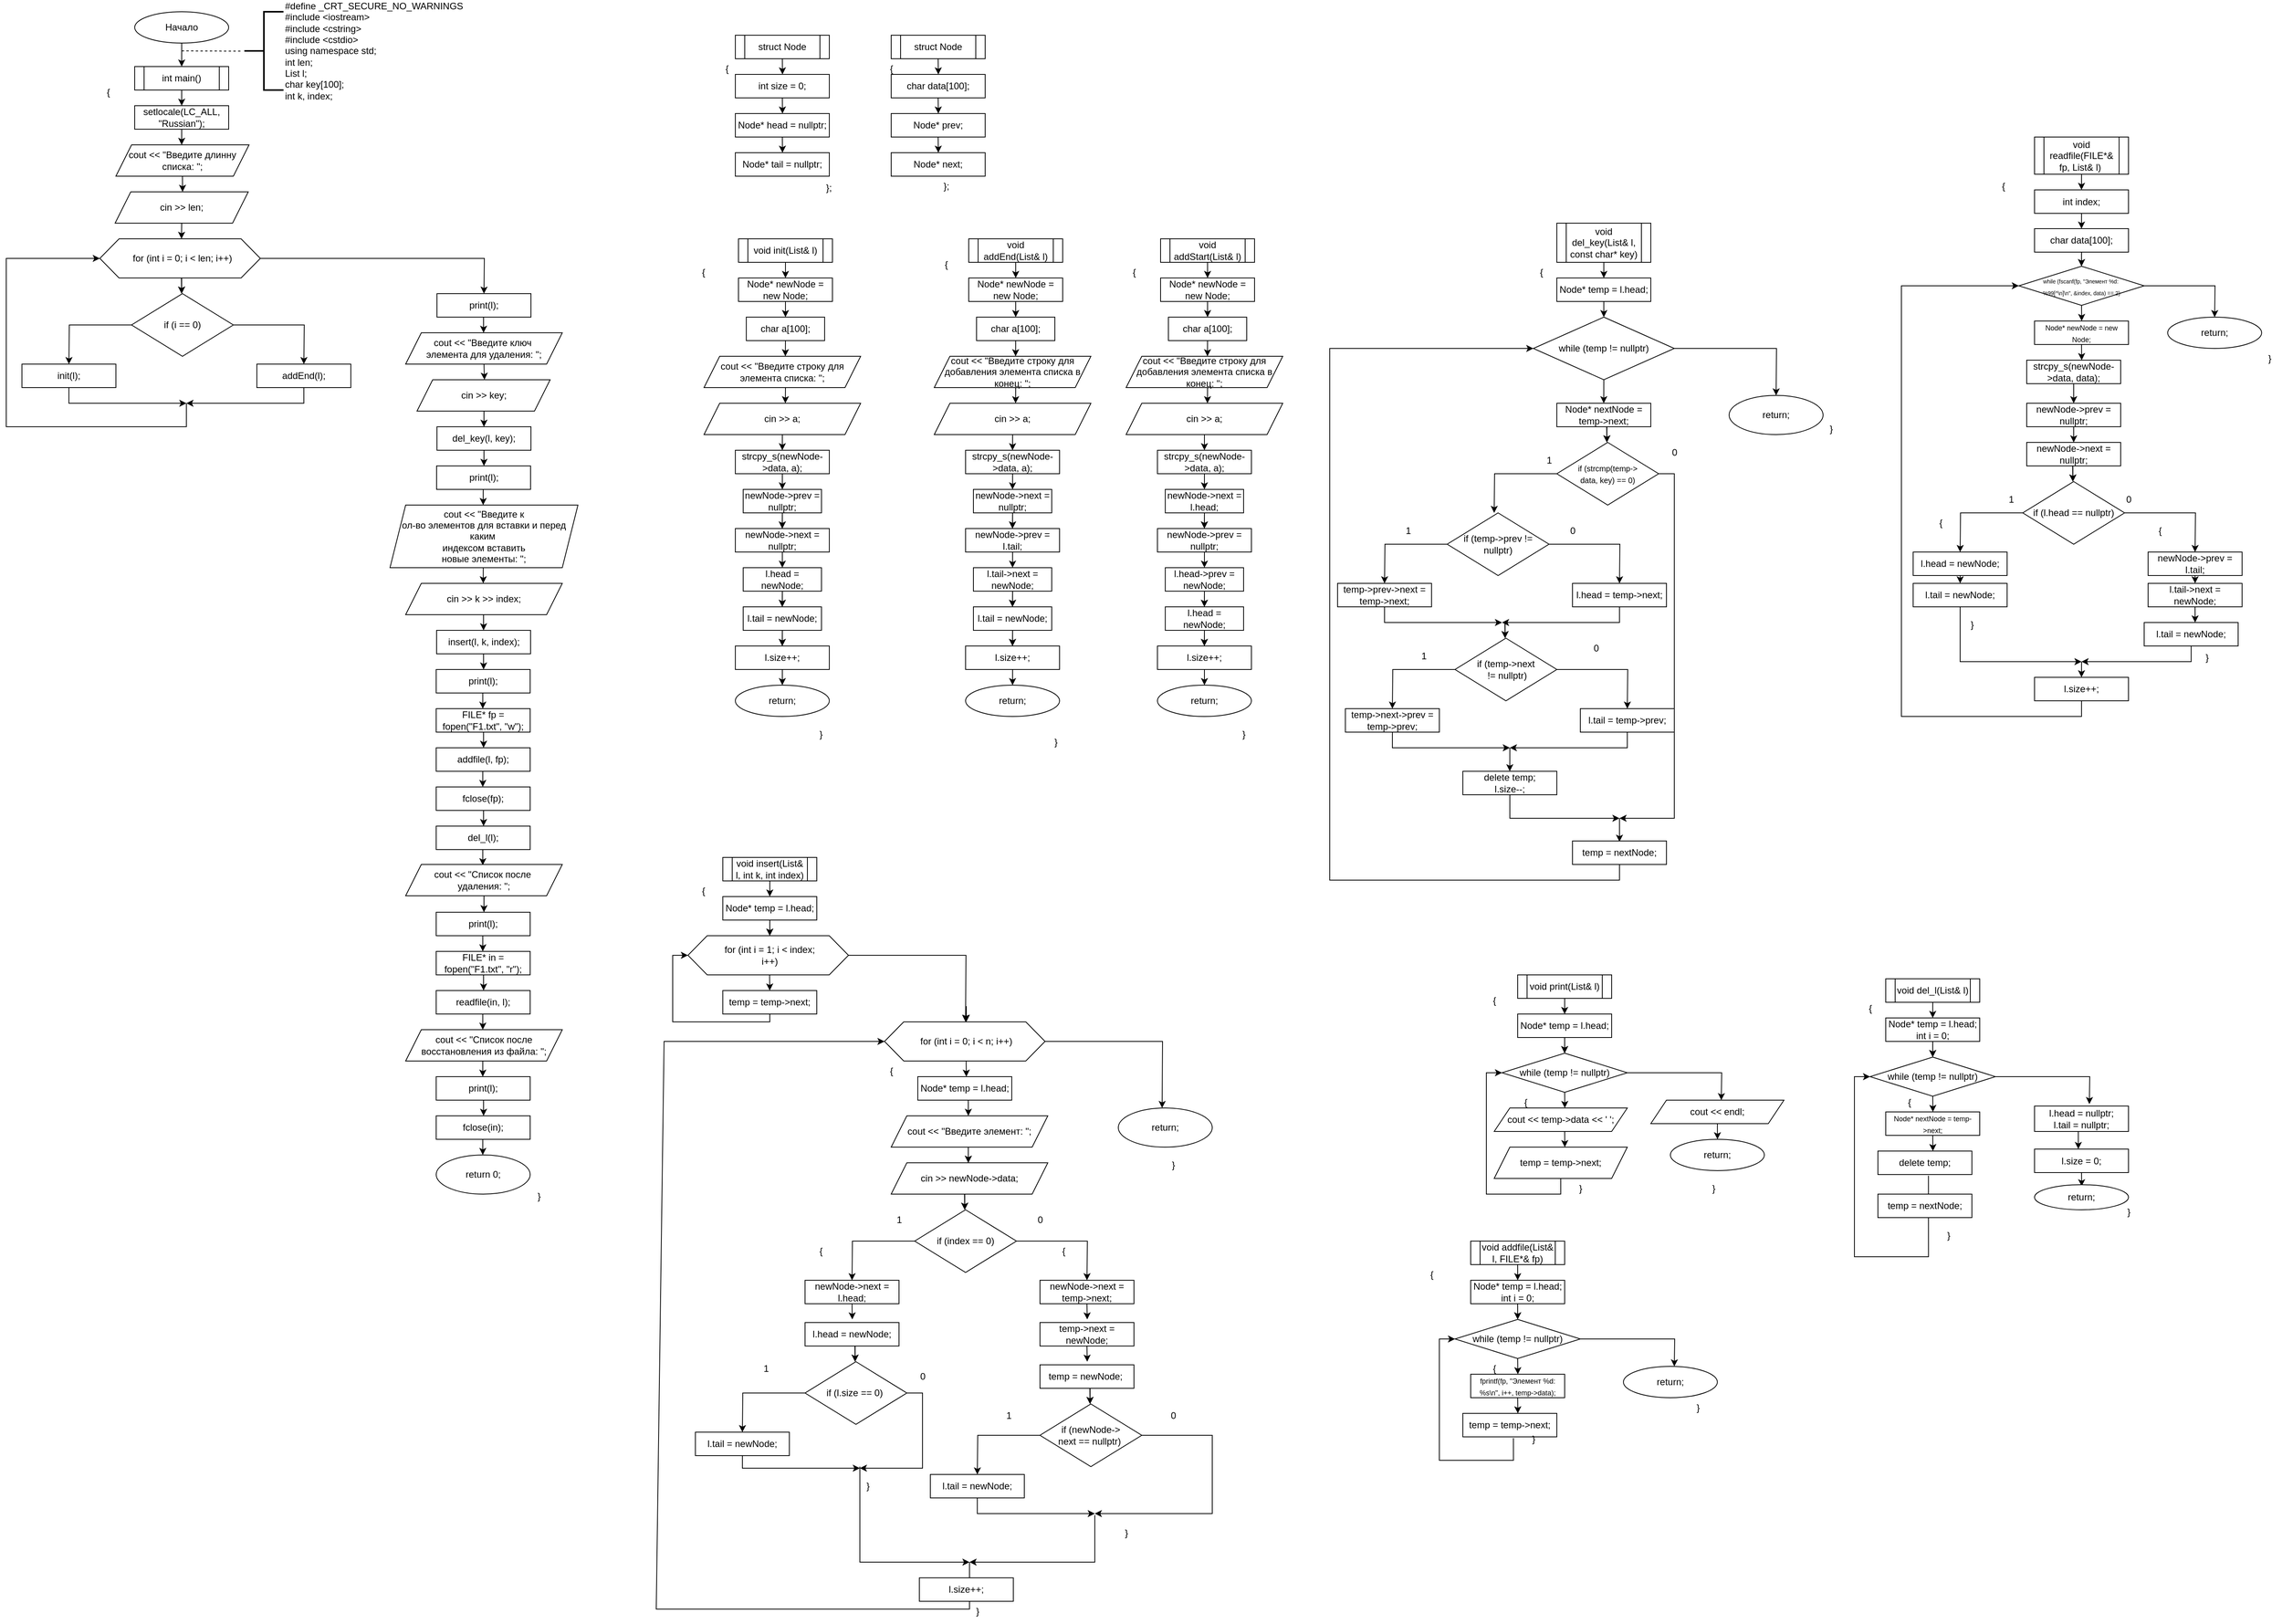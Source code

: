 <mxfile version="26.0.9">
  <diagram name="Страница — 1" id="oVTNsja1JPTvcXBxidkP">
    <mxGraphModel dx="1233" dy="713" grid="1" gridSize="10" guides="1" tooltips="1" connect="1" arrows="1" fold="1" page="1" pageScale="1" pageWidth="827" pageHeight="1169" math="0" shadow="0">
      <root>
        <mxCell id="0" />
        <mxCell id="1" parent="0" />
        <mxCell id="oQnaQG7ZyuOdrtneP2a4-26" value="" style="edgeStyle=orthogonalEdgeStyle;rounded=0;orthogonalLoop=1;jettySize=auto;html=1;" parent="1" source="oQnaQG7ZyuOdrtneP2a4-27" edge="1">
          <mxGeometry relative="1" as="geometry">
            <mxPoint x="474" y="150" as="targetPoint" />
          </mxGeometry>
        </mxCell>
        <mxCell id="oQnaQG7ZyuOdrtneP2a4-27" value="Начало" style="ellipse;whiteSpace=wrap;html=1;" parent="1" vertex="1">
          <mxGeometry x="414" y="80" width="120" height="40" as="geometry" />
        </mxCell>
        <mxCell id="oQnaQG7ZyuOdrtneP2a4-28" value="" style="edgeStyle=orthogonalEdgeStyle;rounded=0;orthogonalLoop=1;jettySize=auto;html=1;" parent="1" source="oQnaQG7ZyuOdrtneP2a4-29" edge="1">
          <mxGeometry relative="1" as="geometry">
            <mxPoint x="474" y="200" as="targetPoint" />
          </mxGeometry>
        </mxCell>
        <mxCell id="oQnaQG7ZyuOdrtneP2a4-29" value="int main()" style="shape=process;whiteSpace=wrap;html=1;backgroundOutline=1;" parent="1" vertex="1">
          <mxGeometry x="414" y="150" width="120" height="30" as="geometry" />
        </mxCell>
        <mxCell id="oQnaQG7ZyuOdrtneP2a4-32" value="setlocale(LC_ALL, &quot;Russian&quot;);" style="rounded=0;whiteSpace=wrap;html=1;" parent="1" vertex="1">
          <mxGeometry x="414" y="200" width="120" height="30" as="geometry" />
        </mxCell>
        <mxCell id="oQnaQG7ZyuOdrtneP2a4-33" value="" style="edgeStyle=orthogonalEdgeStyle;rounded=0;orthogonalLoop=1;jettySize=auto;html=1;" parent="1" edge="1">
          <mxGeometry relative="1" as="geometry">
            <mxPoint x="474" y="230" as="sourcePoint" />
            <mxPoint x="474" y="250" as="targetPoint" />
          </mxGeometry>
        </mxCell>
        <mxCell id="oQnaQG7ZyuOdrtneP2a4-34" value="&lt;div&gt;#define _CRT_SECURE_NO_WARNINGS&lt;/div&gt;&lt;div&gt;#include &amp;lt;iostream&amp;gt;&lt;/div&gt;&lt;div&gt;#include &amp;lt;cstring&amp;gt;&lt;/div&gt;&lt;div&gt;#include &amp;lt;cstdio&amp;gt;&lt;/div&gt;&lt;div&gt;using namespace std;&lt;/div&gt;&lt;div&gt;int len;&lt;br&gt;&lt;/div&gt;&lt;div&gt;List l;&lt;br&gt;&lt;/div&gt;&lt;div&gt;char key[100];&lt;br&gt;&lt;/div&gt;&lt;div&gt;int k, index;&lt;br&gt;&lt;/div&gt;" style="strokeWidth=2;html=1;shape=mxgraph.flowchart.annotation_2;align=left;labelPosition=right;pointerEvents=1;" parent="1" vertex="1">
          <mxGeometry x="554" y="80" width="50" height="100" as="geometry" />
        </mxCell>
        <mxCell id="oQnaQG7ZyuOdrtneP2a4-35" value="" style="endArrow=none;dashed=1;html=1;rounded=0;entryX=-0.04;entryY=0.503;entryDx=0;entryDy=0;entryPerimeter=0;" parent="1" target="oQnaQG7ZyuOdrtneP2a4-34" edge="1">
          <mxGeometry width="50" height="50" relative="1" as="geometry">
            <mxPoint x="474" y="130" as="sourcePoint" />
            <mxPoint x="544" y="130" as="targetPoint" />
          </mxGeometry>
        </mxCell>
        <mxCell id="oQnaQG7ZyuOdrtneP2a4-37" style="edgeStyle=orthogonalEdgeStyle;rounded=0;orthogonalLoop=1;jettySize=auto;html=1;exitX=0.5;exitY=1;exitDx=0;exitDy=0;" parent="1" source="oQnaQG7ZyuOdrtneP2a4-36" edge="1">
          <mxGeometry relative="1" as="geometry">
            <mxPoint x="475.138" y="310.0" as="targetPoint" />
          </mxGeometry>
        </mxCell>
        <mxCell id="oQnaQG7ZyuOdrtneP2a4-36" value="cout &lt;&lt; &quot;Введите длинну списка: &quot;;" style="shape=parallelogram;perimeter=parallelogramPerimeter;whiteSpace=wrap;html=1;fixedSize=1;" parent="1" vertex="1">
          <mxGeometry x="390" y="250" width="170" height="40" as="geometry" />
        </mxCell>
        <mxCell id="oQnaQG7ZyuOdrtneP2a4-39" style="edgeStyle=orthogonalEdgeStyle;rounded=0;orthogonalLoop=1;jettySize=auto;html=1;exitX=0.5;exitY=1;exitDx=0;exitDy=0;" parent="1" source="oQnaQG7ZyuOdrtneP2a4-38" edge="1">
          <mxGeometry relative="1" as="geometry">
            <mxPoint x="473.759" y="370.0" as="targetPoint" />
          </mxGeometry>
        </mxCell>
        <mxCell id="oQnaQG7ZyuOdrtneP2a4-38" value="cin &amp;gt;&amp;gt; len;" style="shape=parallelogram;perimeter=parallelogramPerimeter;whiteSpace=wrap;html=1;fixedSize=1;" parent="1" vertex="1">
          <mxGeometry x="389" y="310" width="170" height="40" as="geometry" />
        </mxCell>
        <mxCell id="oQnaQG7ZyuOdrtneP2a4-77" style="edgeStyle=orthogonalEdgeStyle;rounded=0;orthogonalLoop=1;jettySize=auto;html=1;exitX=1;exitY=0.5;exitDx=0;exitDy=0;" parent="1" source="oQnaQG7ZyuOdrtneP2a4-40" edge="1">
          <mxGeometry relative="1" as="geometry">
            <mxPoint x="860.0" y="440.0" as="targetPoint" />
          </mxGeometry>
        </mxCell>
        <mxCell id="oQnaQG7ZyuOdrtneP2a4-40" value="" style="verticalLabelPosition=bottom;verticalAlign=top;html=1;shape=hexagon;perimeter=hexagonPerimeter2;arcSize=6;size=0.12;" parent="1" vertex="1">
          <mxGeometry x="369.443" y="370" width="205" height="50" as="geometry" />
        </mxCell>
        <mxCell id="oQnaQG7ZyuOdrtneP2a4-41" value="" style="edgeStyle=orthogonalEdgeStyle;rounded=0;orthogonalLoop=1;jettySize=auto;html=1;" parent="1" edge="1">
          <mxGeometry relative="1" as="geometry">
            <mxPoint x="473.703" y="420" as="sourcePoint" />
            <mxPoint x="473.943" y="440" as="targetPoint" />
          </mxGeometry>
        </mxCell>
        <mxCell id="oQnaQG7ZyuOdrtneP2a4-42" value="&lt;div&gt;for (int i = 0; i &amp;lt; len; i++)&lt;/div&gt;" style="text;html=1;align=center;verticalAlign=middle;whiteSpace=wrap;rounded=0;" parent="1" vertex="1">
          <mxGeometry x="400" y="380" width="150" height="30" as="geometry" />
        </mxCell>
        <mxCell id="oQnaQG7ZyuOdrtneP2a4-43" value="" style="edgeStyle=orthogonalEdgeStyle;rounded=0;orthogonalLoop=1;jettySize=auto;html=1;" parent="1" edge="1">
          <mxGeometry relative="1" as="geometry">
            <mxPoint x="473.943" y="420" as="sourcePoint" />
            <mxPoint x="473.943" y="440" as="targetPoint" />
          </mxGeometry>
        </mxCell>
        <mxCell id="oQnaQG7ZyuOdrtneP2a4-61" style="edgeStyle=orthogonalEdgeStyle;rounded=0;orthogonalLoop=1;jettySize=auto;html=1;exitX=0;exitY=0.5;exitDx=0;exitDy=0;" parent="1" source="oQnaQG7ZyuOdrtneP2a4-60" edge="1">
          <mxGeometry relative="1" as="geometry">
            <mxPoint x="330" y="530" as="targetPoint" />
          </mxGeometry>
        </mxCell>
        <mxCell id="oQnaQG7ZyuOdrtneP2a4-63" style="edgeStyle=orthogonalEdgeStyle;rounded=0;orthogonalLoop=1;jettySize=auto;html=1;exitX=1;exitY=0.5;exitDx=0;exitDy=0;" parent="1" source="oQnaQG7ZyuOdrtneP2a4-60" edge="1">
          <mxGeometry relative="1" as="geometry">
            <mxPoint x="630.0" y="530" as="targetPoint" />
          </mxGeometry>
        </mxCell>
        <mxCell id="oQnaQG7ZyuOdrtneP2a4-60" value="if (i == 0)" style="rhombus;whiteSpace=wrap;html=1;" parent="1" vertex="1">
          <mxGeometry x="410" y="440" width="130" height="80" as="geometry" />
        </mxCell>
        <mxCell id="oQnaQG7ZyuOdrtneP2a4-65" style="edgeStyle=orthogonalEdgeStyle;rounded=0;orthogonalLoop=1;jettySize=auto;html=1;exitX=0.5;exitY=1;exitDx=0;exitDy=0;" parent="1" source="oQnaQG7ZyuOdrtneP2a4-62" edge="1">
          <mxGeometry relative="1" as="geometry">
            <mxPoint x="480.0" y="580" as="targetPoint" />
            <Array as="points">
              <mxPoint x="330" y="580" />
            </Array>
          </mxGeometry>
        </mxCell>
        <mxCell id="oQnaQG7ZyuOdrtneP2a4-62" value="init(l);" style="rounded=0;whiteSpace=wrap;html=1;" parent="1" vertex="1">
          <mxGeometry x="270" y="530" width="120" height="30" as="geometry" />
        </mxCell>
        <mxCell id="oQnaQG7ZyuOdrtneP2a4-66" style="edgeStyle=orthogonalEdgeStyle;rounded=0;orthogonalLoop=1;jettySize=auto;html=1;exitX=0.5;exitY=1;exitDx=0;exitDy=0;" parent="1" source="oQnaQG7ZyuOdrtneP2a4-64" edge="1">
          <mxGeometry relative="1" as="geometry">
            <mxPoint x="480.0" y="580" as="targetPoint" />
            <Array as="points">
              <mxPoint x="630" y="580" />
            </Array>
          </mxGeometry>
        </mxCell>
        <mxCell id="oQnaQG7ZyuOdrtneP2a4-64" value="addEnd(l);" style="rounded=0;whiteSpace=wrap;html=1;" parent="1" vertex="1">
          <mxGeometry x="570" y="530" width="120" height="30" as="geometry" />
        </mxCell>
        <mxCell id="oQnaQG7ZyuOdrtneP2a4-67" value="" style="endArrow=classic;html=1;rounded=0;entryX=0;entryY=0.5;entryDx=0;entryDy=0;" parent="1" target="oQnaQG7ZyuOdrtneP2a4-40" edge="1">
          <mxGeometry width="50" height="50" relative="1" as="geometry">
            <mxPoint x="480" y="580" as="sourcePoint" />
            <mxPoint x="530" y="530" as="targetPoint" />
            <Array as="points">
              <mxPoint x="480" y="610" />
              <mxPoint x="250" y="610" />
              <mxPoint x="250" y="395" />
            </Array>
          </mxGeometry>
        </mxCell>
        <mxCell id="oQnaQG7ZyuOdrtneP2a4-78" value="print(l);" style="rounded=0;whiteSpace=wrap;html=1;" parent="1" vertex="1">
          <mxGeometry x="800" y="440" width="120" height="30" as="geometry" />
        </mxCell>
        <mxCell id="oQnaQG7ZyuOdrtneP2a4-79" value="" style="edgeStyle=orthogonalEdgeStyle;rounded=0;orthogonalLoop=1;jettySize=auto;html=1;" parent="1" edge="1">
          <mxGeometry relative="1" as="geometry">
            <mxPoint x="859.5" y="470" as="sourcePoint" />
            <mxPoint x="859.5" y="490" as="targetPoint" />
          </mxGeometry>
        </mxCell>
        <mxCell id="oQnaQG7ZyuOdrtneP2a4-80" style="edgeStyle=orthogonalEdgeStyle;rounded=0;orthogonalLoop=1;jettySize=auto;html=1;exitX=0.5;exitY=1;exitDx=0;exitDy=0;" parent="1" source="oQnaQG7ZyuOdrtneP2a4-81" edge="1">
          <mxGeometry relative="1" as="geometry">
            <mxPoint x="860.638" y="550.0" as="targetPoint" />
          </mxGeometry>
        </mxCell>
        <mxCell id="oQnaQG7ZyuOdrtneP2a4-81" value="cout &amp;lt;&amp;lt; &quot;Введите ключ&amp;nbsp;&lt;div&gt;элемента для удаления: &quot;;&lt;/div&gt;" style="shape=parallelogram;perimeter=parallelogramPerimeter;whiteSpace=wrap;html=1;fixedSize=1;" parent="1" vertex="1">
          <mxGeometry x="760" y="490" width="200" height="40" as="geometry" />
        </mxCell>
        <mxCell id="oQnaQG7ZyuOdrtneP2a4-82" value="cin &amp;gt;&amp;gt; key;" style="shape=parallelogram;perimeter=parallelogramPerimeter;whiteSpace=wrap;html=1;fixedSize=1;" parent="1" vertex="1">
          <mxGeometry x="774.5" y="550" width="170" height="40" as="geometry" />
        </mxCell>
        <mxCell id="oQnaQG7ZyuOdrtneP2a4-83" value="" style="edgeStyle=orthogonalEdgeStyle;rounded=0;orthogonalLoop=1;jettySize=auto;html=1;" parent="1" edge="1">
          <mxGeometry relative="1" as="geometry">
            <mxPoint x="860" y="610" as="targetPoint" />
            <mxPoint x="860" y="590" as="sourcePoint" />
          </mxGeometry>
        </mxCell>
        <mxCell id="oQnaQG7ZyuOdrtneP2a4-84" value="del_key(l, key);" style="rounded=0;whiteSpace=wrap;html=1;" parent="1" vertex="1">
          <mxGeometry x="800" y="610" width="120" height="30" as="geometry" />
        </mxCell>
        <mxCell id="oQnaQG7ZyuOdrtneP2a4-85" value="" style="edgeStyle=orthogonalEdgeStyle;rounded=0;orthogonalLoop=1;jettySize=auto;html=1;" parent="1" edge="1">
          <mxGeometry relative="1" as="geometry">
            <mxPoint x="860" y="640" as="sourcePoint" />
            <mxPoint x="860" y="660" as="targetPoint" />
          </mxGeometry>
        </mxCell>
        <mxCell id="oQnaQG7ZyuOdrtneP2a4-86" value="print(l);" style="rounded=0;whiteSpace=wrap;html=1;" parent="1" vertex="1">
          <mxGeometry x="799.5" y="660" width="120" height="30" as="geometry" />
        </mxCell>
        <mxCell id="oQnaQG7ZyuOdrtneP2a4-87" value="" style="edgeStyle=orthogonalEdgeStyle;rounded=0;orthogonalLoop=1;jettySize=auto;html=1;" parent="1" edge="1">
          <mxGeometry relative="1" as="geometry">
            <mxPoint x="859" y="690" as="sourcePoint" />
            <mxPoint x="859" y="710" as="targetPoint" />
          </mxGeometry>
        </mxCell>
        <mxCell id="oQnaQG7ZyuOdrtneP2a4-88" value="cout &amp;lt;&amp;lt; &quot;Введите к&lt;div&gt;ол-во элементов для вставки и перед каким&amp;nbsp;&lt;div&gt;индексом вставить&lt;div&gt;новые элементы: &quot;;&lt;/div&gt;&lt;/div&gt;&lt;/div&gt;" style="shape=parallelogram;perimeter=parallelogramPerimeter;whiteSpace=wrap;html=1;fixedSize=1;" parent="1" vertex="1">
          <mxGeometry x="740" y="710" width="240" height="80" as="geometry" />
        </mxCell>
        <mxCell id="oQnaQG7ZyuOdrtneP2a4-89" value="" style="edgeStyle=orthogonalEdgeStyle;rounded=0;orthogonalLoop=1;jettySize=auto;html=1;" parent="1" edge="1">
          <mxGeometry relative="1" as="geometry">
            <mxPoint x="859.08" y="790" as="sourcePoint" />
            <mxPoint x="859.08" y="810" as="targetPoint" />
          </mxGeometry>
        </mxCell>
        <mxCell id="oQnaQG7ZyuOdrtneP2a4-90" value="cin &amp;gt;&amp;gt; k &amp;gt;&amp;gt; index;" style="shape=parallelogram;perimeter=parallelogramPerimeter;whiteSpace=wrap;html=1;fixedSize=1;" parent="1" vertex="1">
          <mxGeometry x="760" y="810" width="200" height="40" as="geometry" />
        </mxCell>
        <mxCell id="oQnaQG7ZyuOdrtneP2a4-91" value="" style="edgeStyle=orthogonalEdgeStyle;rounded=0;orthogonalLoop=1;jettySize=auto;html=1;" parent="1" edge="1">
          <mxGeometry relative="1" as="geometry">
            <mxPoint x="859.5" y="870" as="targetPoint" />
            <mxPoint x="859.5" y="850" as="sourcePoint" />
          </mxGeometry>
        </mxCell>
        <mxCell id="oQnaQG7ZyuOdrtneP2a4-92" value="insert(l, k, index);" style="rounded=0;whiteSpace=wrap;html=1;" parent="1" vertex="1">
          <mxGeometry x="799.5" y="870" width="120" height="30" as="geometry" />
        </mxCell>
        <mxCell id="oQnaQG7ZyuOdrtneP2a4-93" value="" style="edgeStyle=orthogonalEdgeStyle;rounded=0;orthogonalLoop=1;jettySize=auto;html=1;" parent="1" edge="1">
          <mxGeometry relative="1" as="geometry">
            <mxPoint x="859.5" y="900" as="sourcePoint" />
            <mxPoint x="859.5" y="920" as="targetPoint" />
          </mxGeometry>
        </mxCell>
        <mxCell id="oQnaQG7ZyuOdrtneP2a4-94" value="print(l);" style="rounded=0;whiteSpace=wrap;html=1;" parent="1" vertex="1">
          <mxGeometry x="799" y="920" width="120" height="30" as="geometry" />
        </mxCell>
        <mxCell id="oQnaQG7ZyuOdrtneP2a4-95" value="" style="edgeStyle=orthogonalEdgeStyle;rounded=0;orthogonalLoop=1;jettySize=auto;html=1;" parent="1" edge="1">
          <mxGeometry relative="1" as="geometry">
            <mxPoint x="858.5" y="950" as="sourcePoint" />
            <mxPoint x="858.5" y="970" as="targetPoint" />
          </mxGeometry>
        </mxCell>
        <mxCell id="oQnaQG7ZyuOdrtneP2a4-96" value="FILE* fp = fopen(&quot;F1.txt&quot;, &quot;w&quot;);" style="rounded=0;whiteSpace=wrap;html=1;" parent="1" vertex="1">
          <mxGeometry x="799" y="970" width="120" height="30" as="geometry" />
        </mxCell>
        <mxCell id="oQnaQG7ZyuOdrtneP2a4-97" value="" style="edgeStyle=orthogonalEdgeStyle;rounded=0;orthogonalLoop=1;jettySize=auto;html=1;" parent="1" edge="1">
          <mxGeometry relative="1" as="geometry">
            <mxPoint x="859.5" y="1000" as="sourcePoint" />
            <mxPoint x="859.5" y="1020" as="targetPoint" />
          </mxGeometry>
        </mxCell>
        <mxCell id="oQnaQG7ZyuOdrtneP2a4-98" value="addfile(l, fp);" style="rounded=0;whiteSpace=wrap;html=1;" parent="1" vertex="1">
          <mxGeometry x="799" y="1020" width="120" height="30" as="geometry" />
        </mxCell>
        <mxCell id="oQnaQG7ZyuOdrtneP2a4-99" value="" style="edgeStyle=orthogonalEdgeStyle;rounded=0;orthogonalLoop=1;jettySize=auto;html=1;" parent="1" edge="1">
          <mxGeometry relative="1" as="geometry">
            <mxPoint x="858.5" y="1050" as="sourcePoint" />
            <mxPoint x="858.5" y="1070" as="targetPoint" />
          </mxGeometry>
        </mxCell>
        <mxCell id="oQnaQG7ZyuOdrtneP2a4-100" value="fclose(fp);" style="rounded=0;whiteSpace=wrap;html=1;" parent="1" vertex="1">
          <mxGeometry x="799" y="1070" width="120" height="30" as="geometry" />
        </mxCell>
        <mxCell id="oQnaQG7ZyuOdrtneP2a4-101" value="" style="edgeStyle=orthogonalEdgeStyle;rounded=0;orthogonalLoop=1;jettySize=auto;html=1;" parent="1" edge="1">
          <mxGeometry relative="1" as="geometry">
            <mxPoint x="859.5" y="1100" as="sourcePoint" />
            <mxPoint x="859.5" y="1120" as="targetPoint" />
          </mxGeometry>
        </mxCell>
        <mxCell id="oQnaQG7ZyuOdrtneP2a4-102" value="del_l(l);" style="rounded=0;whiteSpace=wrap;html=1;" parent="1" vertex="1">
          <mxGeometry x="799" y="1120" width="120" height="30" as="geometry" />
        </mxCell>
        <mxCell id="oQnaQG7ZyuOdrtneP2a4-103" value="" style="edgeStyle=orthogonalEdgeStyle;rounded=0;orthogonalLoop=1;jettySize=auto;html=1;" parent="1" edge="1">
          <mxGeometry relative="1" as="geometry">
            <mxPoint x="858.5" y="1150" as="sourcePoint" />
            <mxPoint x="858.5" y="1170" as="targetPoint" />
          </mxGeometry>
        </mxCell>
        <mxCell id="oQnaQG7ZyuOdrtneP2a4-104" value="print(l);" style="rounded=0;whiteSpace=wrap;html=1;" parent="1" vertex="1">
          <mxGeometry x="799" y="1230" width="120" height="30" as="geometry" />
        </mxCell>
        <mxCell id="oQnaQG7ZyuOdrtneP2a4-106" style="edgeStyle=orthogonalEdgeStyle;rounded=0;orthogonalLoop=1;jettySize=auto;html=1;exitX=0.5;exitY=1;exitDx=0;exitDy=0;" parent="1" source="oQnaQG7ZyuOdrtneP2a4-105" edge="1">
          <mxGeometry relative="1" as="geometry">
            <mxPoint x="860" y="1230.0" as="targetPoint" />
          </mxGeometry>
        </mxCell>
        <mxCell id="oQnaQG7ZyuOdrtneP2a4-105" value="cout &amp;lt;&amp;lt; &quot;Список после&amp;nbsp;&lt;div&gt;удаления: &quot;;&lt;/div&gt;" style="shape=parallelogram;perimeter=parallelogramPerimeter;whiteSpace=wrap;html=1;fixedSize=1;" parent="1" vertex="1">
          <mxGeometry x="760" y="1169" width="200" height="40" as="geometry" />
        </mxCell>
        <mxCell id="oQnaQG7ZyuOdrtneP2a4-107" value="" style="edgeStyle=orthogonalEdgeStyle;rounded=0;orthogonalLoop=1;jettySize=auto;html=1;" parent="1" edge="1">
          <mxGeometry relative="1" as="geometry">
            <mxPoint x="858.5" y="1260" as="sourcePoint" />
            <mxPoint x="858.5" y="1280" as="targetPoint" />
          </mxGeometry>
        </mxCell>
        <mxCell id="oQnaQG7ZyuOdrtneP2a4-108" value="FILE* in = fopen(&quot;F1.txt&quot;, &quot;r&quot;);" style="rounded=0;whiteSpace=wrap;html=1;" parent="1" vertex="1">
          <mxGeometry x="799" y="1280" width="120" height="30" as="geometry" />
        </mxCell>
        <mxCell id="oQnaQG7ZyuOdrtneP2a4-109" value="" style="edgeStyle=orthogonalEdgeStyle;rounded=0;orthogonalLoop=1;jettySize=auto;html=1;" parent="1" edge="1">
          <mxGeometry relative="1" as="geometry">
            <mxPoint x="859.5" y="1310" as="sourcePoint" />
            <mxPoint x="859.5" y="1330" as="targetPoint" />
          </mxGeometry>
        </mxCell>
        <mxCell id="oQnaQG7ZyuOdrtneP2a4-110" value="readfile(in, l);" style="rounded=0;whiteSpace=wrap;html=1;" parent="1" vertex="1">
          <mxGeometry x="799" y="1330" width="120" height="30" as="geometry" />
        </mxCell>
        <mxCell id="oQnaQG7ZyuOdrtneP2a4-111" value="" style="edgeStyle=orthogonalEdgeStyle;rounded=0;orthogonalLoop=1;jettySize=auto;html=1;" parent="1" edge="1">
          <mxGeometry relative="1" as="geometry">
            <mxPoint x="858.5" y="1360" as="sourcePoint" />
            <mxPoint x="858.5" y="1380" as="targetPoint" />
          </mxGeometry>
        </mxCell>
        <mxCell id="oQnaQG7ZyuOdrtneP2a4-114" value="cout &amp;lt;&amp;lt; &quot;Список после восстановления из файла: &quot;;" style="shape=parallelogram;perimeter=parallelogramPerimeter;whiteSpace=wrap;html=1;fixedSize=1;" parent="1" vertex="1">
          <mxGeometry x="760" y="1380" width="200" height="40" as="geometry" />
        </mxCell>
        <mxCell id="oQnaQG7ZyuOdrtneP2a4-115" value="" style="edgeStyle=orthogonalEdgeStyle;rounded=0;orthogonalLoop=1;jettySize=auto;html=1;" parent="1" edge="1">
          <mxGeometry relative="1" as="geometry">
            <mxPoint x="858.5" y="1420" as="sourcePoint" />
            <mxPoint x="858.5" y="1440" as="targetPoint" />
          </mxGeometry>
        </mxCell>
        <mxCell id="oQnaQG7ZyuOdrtneP2a4-116" value="print(l);" style="rounded=0;whiteSpace=wrap;html=1;" parent="1" vertex="1">
          <mxGeometry x="799" y="1440" width="120" height="30" as="geometry" />
        </mxCell>
        <mxCell id="oQnaQG7ZyuOdrtneP2a4-117" value="" style="edgeStyle=orthogonalEdgeStyle;rounded=0;orthogonalLoop=1;jettySize=auto;html=1;" parent="1" edge="1">
          <mxGeometry relative="1" as="geometry">
            <mxPoint x="859.5" y="1470" as="sourcePoint" />
            <mxPoint x="859.5" y="1490" as="targetPoint" />
          </mxGeometry>
        </mxCell>
        <mxCell id="oQnaQG7ZyuOdrtneP2a4-118" value="fclose(in);" style="rounded=0;whiteSpace=wrap;html=1;" parent="1" vertex="1">
          <mxGeometry x="799" y="1490" width="120" height="30" as="geometry" />
        </mxCell>
        <mxCell id="oQnaQG7ZyuOdrtneP2a4-119" value="" style="edgeStyle=orthogonalEdgeStyle;rounded=0;orthogonalLoop=1;jettySize=auto;html=1;" parent="1" edge="1">
          <mxGeometry relative="1" as="geometry">
            <mxPoint x="858.5" y="1520" as="sourcePoint" />
            <mxPoint x="858.5" y="1540" as="targetPoint" />
          </mxGeometry>
        </mxCell>
        <mxCell id="oQnaQG7ZyuOdrtneP2a4-120" value="return 0;" style="ellipse;whiteSpace=wrap;html=1;" parent="1" vertex="1">
          <mxGeometry x="799" y="1540" width="120" height="50" as="geometry" />
        </mxCell>
        <mxCell id="oQnaQG7ZyuOdrtneP2a4-122" style="edgeStyle=orthogonalEdgeStyle;rounded=0;orthogonalLoop=1;jettySize=auto;html=1;exitX=0.5;exitY=1;exitDx=0;exitDy=0;" parent="1" source="oQnaQG7ZyuOdrtneP2a4-121" edge="1">
          <mxGeometry relative="1" as="geometry">
            <mxPoint x="1440.213" y="160" as="targetPoint" />
          </mxGeometry>
        </mxCell>
        <mxCell id="oQnaQG7ZyuOdrtneP2a4-121" value="struct Node" style="shape=process;whiteSpace=wrap;html=1;backgroundOutline=1;" parent="1" vertex="1">
          <mxGeometry x="1380" y="110" width="120" height="30" as="geometry" />
        </mxCell>
        <mxCell id="oQnaQG7ZyuOdrtneP2a4-123" value="char data[100];" style="rounded=0;whiteSpace=wrap;html=1;" parent="1" vertex="1">
          <mxGeometry x="1380" y="160" width="120" height="30" as="geometry" />
        </mxCell>
        <mxCell id="oQnaQG7ZyuOdrtneP2a4-124" style="edgeStyle=orthogonalEdgeStyle;rounded=0;orthogonalLoop=1;jettySize=auto;html=1;exitX=0.5;exitY=1;exitDx=0;exitDy=0;" parent="1" edge="1">
          <mxGeometry relative="1" as="geometry">
            <mxPoint x="1440.213" y="210" as="targetPoint" />
            <mxPoint x="1440" y="190" as="sourcePoint" />
          </mxGeometry>
        </mxCell>
        <mxCell id="oQnaQG7ZyuOdrtneP2a4-125" value="Node* prev;" style="rounded=0;whiteSpace=wrap;html=1;" parent="1" vertex="1">
          <mxGeometry x="1380" y="210" width="120" height="30" as="geometry" />
        </mxCell>
        <mxCell id="oQnaQG7ZyuOdrtneP2a4-126" style="edgeStyle=orthogonalEdgeStyle;rounded=0;orthogonalLoop=1;jettySize=auto;html=1;exitX=0.5;exitY=1;exitDx=0;exitDy=0;" parent="1" edge="1">
          <mxGeometry relative="1" as="geometry">
            <mxPoint x="1440.213" y="260" as="targetPoint" />
            <mxPoint x="1440" y="240" as="sourcePoint" />
          </mxGeometry>
        </mxCell>
        <mxCell id="oQnaQG7ZyuOdrtneP2a4-127" value="Node* next;" style="rounded=0;whiteSpace=wrap;html=1;" parent="1" vertex="1">
          <mxGeometry x="1380" y="260" width="120" height="30" as="geometry" />
        </mxCell>
        <mxCell id="oQnaQG7ZyuOdrtneP2a4-128" style="edgeStyle=orthogonalEdgeStyle;rounded=0;orthogonalLoop=1;jettySize=auto;html=1;exitX=0.5;exitY=1;exitDx=0;exitDy=0;" parent="1" source="oQnaQG7ZyuOdrtneP2a4-129" edge="1">
          <mxGeometry relative="1" as="geometry">
            <mxPoint x="1241.213" y="160" as="targetPoint" />
          </mxGeometry>
        </mxCell>
        <mxCell id="oQnaQG7ZyuOdrtneP2a4-129" value="struct Node" style="shape=process;whiteSpace=wrap;html=1;backgroundOutline=1;" parent="1" vertex="1">
          <mxGeometry x="1181" y="110" width="120" height="30" as="geometry" />
        </mxCell>
        <mxCell id="oQnaQG7ZyuOdrtneP2a4-130" value="int size = 0;" style="rounded=0;whiteSpace=wrap;html=1;" parent="1" vertex="1">
          <mxGeometry x="1181" y="160" width="120" height="30" as="geometry" />
        </mxCell>
        <mxCell id="oQnaQG7ZyuOdrtneP2a4-131" style="edgeStyle=orthogonalEdgeStyle;rounded=0;orthogonalLoop=1;jettySize=auto;html=1;exitX=0.5;exitY=1;exitDx=0;exitDy=0;" parent="1" edge="1">
          <mxGeometry relative="1" as="geometry">
            <mxPoint x="1241.213" y="210" as="targetPoint" />
            <mxPoint x="1241" y="190" as="sourcePoint" />
          </mxGeometry>
        </mxCell>
        <mxCell id="oQnaQG7ZyuOdrtneP2a4-132" value="Node* head = nullptr;" style="rounded=0;whiteSpace=wrap;html=1;" parent="1" vertex="1">
          <mxGeometry x="1181" y="210" width="120" height="30" as="geometry" />
        </mxCell>
        <mxCell id="oQnaQG7ZyuOdrtneP2a4-133" style="edgeStyle=orthogonalEdgeStyle;rounded=0;orthogonalLoop=1;jettySize=auto;html=1;exitX=0.5;exitY=1;exitDx=0;exitDy=0;" parent="1" edge="1">
          <mxGeometry relative="1" as="geometry">
            <mxPoint x="1241.213" y="260" as="targetPoint" />
            <mxPoint x="1241" y="240" as="sourcePoint" />
          </mxGeometry>
        </mxCell>
        <mxCell id="oQnaQG7ZyuOdrtneP2a4-134" value="Node* tail = nullptr;" style="rounded=0;whiteSpace=wrap;html=1;" parent="1" vertex="1">
          <mxGeometry x="1181" y="260" width="120" height="30" as="geometry" />
        </mxCell>
        <mxCell id="3R7wzzP7kjICKfFNbeku-1" value="{" style="text;html=1;align=center;verticalAlign=middle;resizable=0;points=[];autosize=1;strokeColor=none;fillColor=none;" vertex="1" parent="1">
          <mxGeometry x="365" y="168" width="30" height="30" as="geometry" />
        </mxCell>
        <mxCell id="3R7wzzP7kjICKfFNbeku-2" value="}" style="text;html=1;align=center;verticalAlign=middle;resizable=0;points=[];autosize=1;strokeColor=none;fillColor=none;" vertex="1" parent="1">
          <mxGeometry x="915" y="1578" width="30" height="30" as="geometry" />
        </mxCell>
        <mxCell id="3R7wzzP7kjICKfFNbeku-3" value="{" style="text;html=1;align=center;verticalAlign=middle;resizable=0;points=[];autosize=1;strokeColor=none;fillColor=none;" vertex="1" parent="1">
          <mxGeometry x="1155" y="138" width="30" height="30" as="geometry" />
        </mxCell>
        <mxCell id="3R7wzzP7kjICKfFNbeku-4" value="};" style="text;html=1;align=center;verticalAlign=middle;resizable=0;points=[];autosize=1;strokeColor=none;fillColor=none;" vertex="1" parent="1">
          <mxGeometry x="1285" y="290" width="30" height="30" as="geometry" />
        </mxCell>
        <mxCell id="3R7wzzP7kjICKfFNbeku-5" value="{" style="text;html=1;align=center;verticalAlign=middle;resizable=0;points=[];autosize=1;strokeColor=none;fillColor=none;" vertex="1" parent="1">
          <mxGeometry x="1365" y="138" width="30" height="30" as="geometry" />
        </mxCell>
        <mxCell id="3R7wzzP7kjICKfFNbeku-6" value="};" style="text;html=1;align=center;verticalAlign=middle;resizable=0;points=[];autosize=1;strokeColor=none;fillColor=none;" vertex="1" parent="1">
          <mxGeometry x="1435" y="288" width="30" height="30" as="geometry" />
        </mxCell>
        <mxCell id="3R7wzzP7kjICKfFNbeku-9" style="edgeStyle=orthogonalEdgeStyle;rounded=0;orthogonalLoop=1;jettySize=auto;html=1;exitX=0.5;exitY=1;exitDx=0;exitDy=0;" edge="1" parent="1" source="3R7wzzP7kjICKfFNbeku-8">
          <mxGeometry relative="1" as="geometry">
            <mxPoint x="1245" y="420" as="targetPoint" />
          </mxGeometry>
        </mxCell>
        <mxCell id="3R7wzzP7kjICKfFNbeku-8" value="void init(List&amp;amp; l)" style="shape=process;whiteSpace=wrap;html=1;backgroundOutline=1;" vertex="1" parent="1">
          <mxGeometry x="1185" y="370" width="120" height="30" as="geometry" />
        </mxCell>
        <mxCell id="3R7wzzP7kjICKfFNbeku-10" value="Node* newNode = new Node;" style="rounded=0;whiteSpace=wrap;html=1;" vertex="1" parent="1">
          <mxGeometry x="1185" y="420" width="120" height="30" as="geometry" />
        </mxCell>
        <mxCell id="3R7wzzP7kjICKfFNbeku-11" style="edgeStyle=orthogonalEdgeStyle;rounded=0;orthogonalLoop=1;jettySize=auto;html=1;exitX=0.5;exitY=1;exitDx=0;exitDy=0;" edge="1" parent="1">
          <mxGeometry relative="1" as="geometry">
            <mxPoint x="1245" y="470" as="targetPoint" />
            <mxPoint x="1245" y="450" as="sourcePoint" />
          </mxGeometry>
        </mxCell>
        <mxCell id="3R7wzzP7kjICKfFNbeku-13" style="edgeStyle=orthogonalEdgeStyle;rounded=0;orthogonalLoop=1;jettySize=auto;html=1;exitX=0.5;exitY=1;exitDx=0;exitDy=0;" edge="1" parent="1" source="3R7wzzP7kjICKfFNbeku-12">
          <mxGeometry relative="1" as="geometry">
            <mxPoint x="1244.857" y="520" as="targetPoint" />
          </mxGeometry>
        </mxCell>
        <mxCell id="3R7wzzP7kjICKfFNbeku-12" value="&lt;span style=&quot;white-space: normal;&quot;&gt;char a[100];&lt;/span&gt;" style="rounded=0;whiteSpace=wrap;html=1;" vertex="1" parent="1">
          <mxGeometry x="1195" y="470" width="100" height="30" as="geometry" />
        </mxCell>
        <mxCell id="3R7wzzP7kjICKfFNbeku-14" value="cout &amp;lt;&amp;lt; &quot;Введите строку для элемента списка: &quot;;" style="shape=parallelogram;perimeter=parallelogramPerimeter;whiteSpace=wrap;html=1;fixedSize=1;" vertex="1" parent="1">
          <mxGeometry x="1141" y="520" width="200" height="40" as="geometry" />
        </mxCell>
        <mxCell id="3R7wzzP7kjICKfFNbeku-16" style="edgeStyle=orthogonalEdgeStyle;rounded=0;orthogonalLoop=1;jettySize=auto;html=1;exitX=0.5;exitY=1;exitDx=0;exitDy=0;" edge="1" parent="1">
          <mxGeometry relative="1" as="geometry">
            <mxPoint x="1244.857" y="580" as="targetPoint" />
            <mxPoint x="1245" y="560" as="sourcePoint" />
          </mxGeometry>
        </mxCell>
        <mxCell id="3R7wzzP7kjICKfFNbeku-17" value="cin &amp;gt;&amp;gt; a;" style="shape=parallelogram;perimeter=parallelogramPerimeter;whiteSpace=wrap;html=1;fixedSize=1;" vertex="1" parent="1">
          <mxGeometry x="1141" y="580" width="200" height="40" as="geometry" />
        </mxCell>
        <mxCell id="3R7wzzP7kjICKfFNbeku-22" style="edgeStyle=orthogonalEdgeStyle;rounded=0;orthogonalLoop=1;jettySize=auto;html=1;exitX=0.5;exitY=1;exitDx=0;exitDy=0;" edge="1" parent="1">
          <mxGeometry relative="1" as="geometry">
            <mxPoint x="1241" y="640" as="targetPoint" />
            <mxPoint x="1241" y="620" as="sourcePoint" />
          </mxGeometry>
        </mxCell>
        <mxCell id="3R7wzzP7kjICKfFNbeku-23" value="strcpy_s(newNode-&amp;gt;data, a);" style="rounded=0;whiteSpace=wrap;html=1;" vertex="1" parent="1">
          <mxGeometry x="1181" y="640" width="120" height="30" as="geometry" />
        </mxCell>
        <mxCell id="3R7wzzP7kjICKfFNbeku-24" style="edgeStyle=orthogonalEdgeStyle;rounded=0;orthogonalLoop=1;jettySize=auto;html=1;exitX=0.5;exitY=1;exitDx=0;exitDy=0;" edge="1" parent="1">
          <mxGeometry relative="1" as="geometry">
            <mxPoint x="1241" y="690" as="targetPoint" />
            <mxPoint x="1241" y="670" as="sourcePoint" />
          </mxGeometry>
        </mxCell>
        <mxCell id="3R7wzzP7kjICKfFNbeku-25" style="edgeStyle=orthogonalEdgeStyle;rounded=0;orthogonalLoop=1;jettySize=auto;html=1;exitX=0.5;exitY=1;exitDx=0;exitDy=0;" edge="1" parent="1" source="3R7wzzP7kjICKfFNbeku-26">
          <mxGeometry relative="1" as="geometry">
            <mxPoint x="1240.857" y="740" as="targetPoint" />
          </mxGeometry>
        </mxCell>
        <mxCell id="3R7wzzP7kjICKfFNbeku-26" value="newNode-&gt;prev = nullptr;" style="rounded=0;whiteSpace=wrap;html=1;" vertex="1" parent="1">
          <mxGeometry x="1191" y="690" width="100" height="30" as="geometry" />
        </mxCell>
        <mxCell id="3R7wzzP7kjICKfFNbeku-27" style="edgeStyle=orthogonalEdgeStyle;rounded=0;orthogonalLoop=1;jettySize=auto;html=1;exitX=0.5;exitY=1;exitDx=0;exitDy=0;" edge="1" parent="1">
          <mxGeometry relative="1" as="geometry">
            <mxPoint x="1241" y="740" as="targetPoint" />
            <mxPoint x="1241" y="720" as="sourcePoint" />
          </mxGeometry>
        </mxCell>
        <mxCell id="3R7wzzP7kjICKfFNbeku-28" value="newNode-&amp;gt;next = nullptr;" style="rounded=0;whiteSpace=wrap;html=1;" vertex="1" parent="1">
          <mxGeometry x="1181" y="740" width="120" height="30" as="geometry" />
        </mxCell>
        <mxCell id="3R7wzzP7kjICKfFNbeku-29" style="edgeStyle=orthogonalEdgeStyle;rounded=0;orthogonalLoop=1;jettySize=auto;html=1;exitX=0.5;exitY=1;exitDx=0;exitDy=0;" edge="1" parent="1">
          <mxGeometry relative="1" as="geometry">
            <mxPoint x="1241" y="790" as="targetPoint" />
            <mxPoint x="1241" y="770" as="sourcePoint" />
          </mxGeometry>
        </mxCell>
        <mxCell id="3R7wzzP7kjICKfFNbeku-30" style="edgeStyle=orthogonalEdgeStyle;rounded=0;orthogonalLoop=1;jettySize=auto;html=1;exitX=0.5;exitY=1;exitDx=0;exitDy=0;" edge="1" parent="1" source="3R7wzzP7kjICKfFNbeku-31">
          <mxGeometry relative="1" as="geometry">
            <mxPoint x="1240.857" y="840" as="targetPoint" />
          </mxGeometry>
        </mxCell>
        <mxCell id="3R7wzzP7kjICKfFNbeku-31" value="l.head = newNode;" style="rounded=0;whiteSpace=wrap;html=1;" vertex="1" parent="1">
          <mxGeometry x="1191" y="790" width="100" height="30" as="geometry" />
        </mxCell>
        <mxCell id="3R7wzzP7kjICKfFNbeku-33" style="edgeStyle=orthogonalEdgeStyle;rounded=0;orthogonalLoop=1;jettySize=auto;html=1;exitX=0.5;exitY=1;exitDx=0;exitDy=0;" edge="1" parent="1">
          <mxGeometry relative="1" as="geometry">
            <mxPoint x="1241" y="840" as="targetPoint" />
            <mxPoint x="1241" y="820" as="sourcePoint" />
          </mxGeometry>
        </mxCell>
        <mxCell id="3R7wzzP7kjICKfFNbeku-34" style="edgeStyle=orthogonalEdgeStyle;rounded=0;orthogonalLoop=1;jettySize=auto;html=1;exitX=0.5;exitY=1;exitDx=0;exitDy=0;" edge="1" parent="1" source="3R7wzzP7kjICKfFNbeku-35">
          <mxGeometry relative="1" as="geometry">
            <mxPoint x="1240.857" y="890" as="targetPoint" />
          </mxGeometry>
        </mxCell>
        <mxCell id="3R7wzzP7kjICKfFNbeku-35" value="l.tail = newNode;" style="rounded=0;whiteSpace=wrap;html=1;" vertex="1" parent="1">
          <mxGeometry x="1191" y="840" width="100" height="30" as="geometry" />
        </mxCell>
        <mxCell id="3R7wzzP7kjICKfFNbeku-36" style="edgeStyle=orthogonalEdgeStyle;rounded=0;orthogonalLoop=1;jettySize=auto;html=1;exitX=0.5;exitY=1;exitDx=0;exitDy=0;" edge="1" parent="1">
          <mxGeometry relative="1" as="geometry">
            <mxPoint x="1241" y="890" as="targetPoint" />
            <mxPoint x="1241" y="870" as="sourcePoint" />
          </mxGeometry>
        </mxCell>
        <mxCell id="3R7wzzP7kjICKfFNbeku-37" value="l.size++;" style="rounded=0;whiteSpace=wrap;html=1;" vertex="1" parent="1">
          <mxGeometry x="1181" y="890" width="120" height="30" as="geometry" />
        </mxCell>
        <mxCell id="3R7wzzP7kjICKfFNbeku-38" style="edgeStyle=orthogonalEdgeStyle;rounded=0;orthogonalLoop=1;jettySize=auto;html=1;exitX=0.5;exitY=1;exitDx=0;exitDy=0;" edge="1" parent="1">
          <mxGeometry relative="1" as="geometry">
            <mxPoint x="1241" y="940" as="targetPoint" />
            <mxPoint x="1241" y="920" as="sourcePoint" />
          </mxGeometry>
        </mxCell>
        <mxCell id="3R7wzzP7kjICKfFNbeku-41" value="return;" style="ellipse;whiteSpace=wrap;html=1;" vertex="1" parent="1">
          <mxGeometry x="1181" y="940" width="120" height="40" as="geometry" />
        </mxCell>
        <mxCell id="3R7wzzP7kjICKfFNbeku-42" style="edgeStyle=orthogonalEdgeStyle;rounded=0;orthogonalLoop=1;jettySize=auto;html=1;exitX=0.5;exitY=1;exitDx=0;exitDy=0;" edge="1" parent="1" source="3R7wzzP7kjICKfFNbeku-43">
          <mxGeometry relative="1" as="geometry">
            <mxPoint x="1539" y="420" as="targetPoint" />
          </mxGeometry>
        </mxCell>
        <mxCell id="3R7wzzP7kjICKfFNbeku-43" value="void addEnd(List&amp;amp; l)" style="shape=process;whiteSpace=wrap;html=1;backgroundOutline=1;" vertex="1" parent="1">
          <mxGeometry x="1479" y="370" width="120" height="30" as="geometry" />
        </mxCell>
        <mxCell id="3R7wzzP7kjICKfFNbeku-44" value="Node* newNode = new Node;" style="rounded=0;whiteSpace=wrap;html=1;" vertex="1" parent="1">
          <mxGeometry x="1479" y="420" width="120" height="30" as="geometry" />
        </mxCell>
        <mxCell id="3R7wzzP7kjICKfFNbeku-45" style="edgeStyle=orthogonalEdgeStyle;rounded=0;orthogonalLoop=1;jettySize=auto;html=1;exitX=0.5;exitY=1;exitDx=0;exitDy=0;" edge="1" parent="1">
          <mxGeometry relative="1" as="geometry">
            <mxPoint x="1539" y="470" as="targetPoint" />
            <mxPoint x="1539" y="450" as="sourcePoint" />
          </mxGeometry>
        </mxCell>
        <mxCell id="3R7wzzP7kjICKfFNbeku-46" style="edgeStyle=orthogonalEdgeStyle;rounded=0;orthogonalLoop=1;jettySize=auto;html=1;exitX=0.5;exitY=1;exitDx=0;exitDy=0;" edge="1" parent="1" source="3R7wzzP7kjICKfFNbeku-47">
          <mxGeometry relative="1" as="geometry">
            <mxPoint x="1538.857" y="520" as="targetPoint" />
          </mxGeometry>
        </mxCell>
        <mxCell id="3R7wzzP7kjICKfFNbeku-47" value="&lt;span style=&quot;white-space: normal;&quot;&gt;char a[100];&lt;/span&gt;" style="rounded=0;whiteSpace=wrap;html=1;" vertex="1" parent="1">
          <mxGeometry x="1489" y="470" width="100" height="30" as="geometry" />
        </mxCell>
        <mxCell id="3R7wzzP7kjICKfFNbeku-48" value="cout &amp;lt;&amp;lt; &quot;Введите строку для добавления элемента списка в конец: &quot;;" style="shape=parallelogram;perimeter=parallelogramPerimeter;whiteSpace=wrap;html=1;fixedSize=1;" vertex="1" parent="1">
          <mxGeometry x="1435" y="520" width="200" height="40" as="geometry" />
        </mxCell>
        <mxCell id="3R7wzzP7kjICKfFNbeku-49" style="edgeStyle=orthogonalEdgeStyle;rounded=0;orthogonalLoop=1;jettySize=auto;html=1;exitX=0.5;exitY=1;exitDx=0;exitDy=0;" edge="1" parent="1">
          <mxGeometry relative="1" as="geometry">
            <mxPoint x="1538.857" y="580" as="targetPoint" />
            <mxPoint x="1539" y="560" as="sourcePoint" />
          </mxGeometry>
        </mxCell>
        <mxCell id="3R7wzzP7kjICKfFNbeku-50" value="cin &amp;gt;&amp;gt; a;" style="shape=parallelogram;perimeter=parallelogramPerimeter;whiteSpace=wrap;html=1;fixedSize=1;" vertex="1" parent="1">
          <mxGeometry x="1435" y="580" width="200" height="40" as="geometry" />
        </mxCell>
        <mxCell id="3R7wzzP7kjICKfFNbeku-51" style="edgeStyle=orthogonalEdgeStyle;rounded=0;orthogonalLoop=1;jettySize=auto;html=1;exitX=0.5;exitY=1;exitDx=0;exitDy=0;" edge="1" parent="1">
          <mxGeometry relative="1" as="geometry">
            <mxPoint x="1535" y="640" as="targetPoint" />
            <mxPoint x="1535" y="620" as="sourcePoint" />
          </mxGeometry>
        </mxCell>
        <mxCell id="3R7wzzP7kjICKfFNbeku-52" value="strcpy_s(newNode-&amp;gt;data, a);" style="rounded=0;whiteSpace=wrap;html=1;" vertex="1" parent="1">
          <mxGeometry x="1475" y="640" width="120" height="30" as="geometry" />
        </mxCell>
        <mxCell id="3R7wzzP7kjICKfFNbeku-53" style="edgeStyle=orthogonalEdgeStyle;rounded=0;orthogonalLoop=1;jettySize=auto;html=1;exitX=0.5;exitY=1;exitDx=0;exitDy=0;" edge="1" parent="1">
          <mxGeometry relative="1" as="geometry">
            <mxPoint x="1535" y="690" as="targetPoint" />
            <mxPoint x="1535" y="670" as="sourcePoint" />
          </mxGeometry>
        </mxCell>
        <mxCell id="3R7wzzP7kjICKfFNbeku-54" style="edgeStyle=orthogonalEdgeStyle;rounded=0;orthogonalLoop=1;jettySize=auto;html=1;exitX=0.5;exitY=1;exitDx=0;exitDy=0;" edge="1" parent="1" source="3R7wzzP7kjICKfFNbeku-55">
          <mxGeometry relative="1" as="geometry">
            <mxPoint x="1534.857" y="740" as="targetPoint" />
          </mxGeometry>
        </mxCell>
        <mxCell id="3R7wzzP7kjICKfFNbeku-55" value="newNode-&amp;gt;next = nullptr;" style="rounded=0;whiteSpace=wrap;html=1;" vertex="1" parent="1">
          <mxGeometry x="1485" y="690" width="100" height="30" as="geometry" />
        </mxCell>
        <mxCell id="3R7wzzP7kjICKfFNbeku-56" style="edgeStyle=orthogonalEdgeStyle;rounded=0;orthogonalLoop=1;jettySize=auto;html=1;exitX=0.5;exitY=1;exitDx=0;exitDy=0;" edge="1" parent="1">
          <mxGeometry relative="1" as="geometry">
            <mxPoint x="1535" y="740" as="targetPoint" />
            <mxPoint x="1535" y="720" as="sourcePoint" />
          </mxGeometry>
        </mxCell>
        <mxCell id="3R7wzzP7kjICKfFNbeku-57" value="newNode-&amp;gt;prev = l.tail;" style="rounded=0;whiteSpace=wrap;html=1;" vertex="1" parent="1">
          <mxGeometry x="1475" y="740" width="120" height="30" as="geometry" />
        </mxCell>
        <mxCell id="3R7wzzP7kjICKfFNbeku-58" style="edgeStyle=orthogonalEdgeStyle;rounded=0;orthogonalLoop=1;jettySize=auto;html=1;exitX=0.5;exitY=1;exitDx=0;exitDy=0;" edge="1" parent="1">
          <mxGeometry relative="1" as="geometry">
            <mxPoint x="1535" y="790" as="targetPoint" />
            <mxPoint x="1535" y="770" as="sourcePoint" />
          </mxGeometry>
        </mxCell>
        <mxCell id="3R7wzzP7kjICKfFNbeku-59" style="edgeStyle=orthogonalEdgeStyle;rounded=0;orthogonalLoop=1;jettySize=auto;html=1;exitX=0.5;exitY=1;exitDx=0;exitDy=0;" edge="1" parent="1" source="3R7wzzP7kjICKfFNbeku-60">
          <mxGeometry relative="1" as="geometry">
            <mxPoint x="1534.857" y="840" as="targetPoint" />
          </mxGeometry>
        </mxCell>
        <mxCell id="3R7wzzP7kjICKfFNbeku-60" value="l.tail-&amp;gt;next = newNode;" style="rounded=0;whiteSpace=wrap;html=1;" vertex="1" parent="1">
          <mxGeometry x="1485" y="790" width="100" height="30" as="geometry" />
        </mxCell>
        <mxCell id="3R7wzzP7kjICKfFNbeku-61" style="edgeStyle=orthogonalEdgeStyle;rounded=0;orthogonalLoop=1;jettySize=auto;html=1;exitX=0.5;exitY=1;exitDx=0;exitDy=0;" edge="1" parent="1">
          <mxGeometry relative="1" as="geometry">
            <mxPoint x="1535" y="840" as="targetPoint" />
            <mxPoint x="1535" y="820" as="sourcePoint" />
          </mxGeometry>
        </mxCell>
        <mxCell id="3R7wzzP7kjICKfFNbeku-62" style="edgeStyle=orthogonalEdgeStyle;rounded=0;orthogonalLoop=1;jettySize=auto;html=1;exitX=0.5;exitY=1;exitDx=0;exitDy=0;" edge="1" parent="1" source="3R7wzzP7kjICKfFNbeku-63">
          <mxGeometry relative="1" as="geometry">
            <mxPoint x="1534.857" y="890" as="targetPoint" />
          </mxGeometry>
        </mxCell>
        <mxCell id="3R7wzzP7kjICKfFNbeku-63" value="l.tail = newNode;" style="rounded=0;whiteSpace=wrap;html=1;" vertex="1" parent="1">
          <mxGeometry x="1485" y="840" width="100" height="30" as="geometry" />
        </mxCell>
        <mxCell id="3R7wzzP7kjICKfFNbeku-64" style="edgeStyle=orthogonalEdgeStyle;rounded=0;orthogonalLoop=1;jettySize=auto;html=1;exitX=0.5;exitY=1;exitDx=0;exitDy=0;" edge="1" parent="1">
          <mxGeometry relative="1" as="geometry">
            <mxPoint x="1535" y="890" as="targetPoint" />
            <mxPoint x="1535" y="870" as="sourcePoint" />
          </mxGeometry>
        </mxCell>
        <mxCell id="3R7wzzP7kjICKfFNbeku-65" value="l.size++;" style="rounded=0;whiteSpace=wrap;html=1;" vertex="1" parent="1">
          <mxGeometry x="1475" y="890" width="120" height="30" as="geometry" />
        </mxCell>
        <mxCell id="3R7wzzP7kjICKfFNbeku-66" style="edgeStyle=orthogonalEdgeStyle;rounded=0;orthogonalLoop=1;jettySize=auto;html=1;exitX=0.5;exitY=1;exitDx=0;exitDy=0;" edge="1" parent="1">
          <mxGeometry relative="1" as="geometry">
            <mxPoint x="1535" y="940" as="targetPoint" />
            <mxPoint x="1535" y="920" as="sourcePoint" />
          </mxGeometry>
        </mxCell>
        <mxCell id="3R7wzzP7kjICKfFNbeku-67" value="return;" style="ellipse;whiteSpace=wrap;html=1;" vertex="1" parent="1">
          <mxGeometry x="1475" y="940" width="120" height="40" as="geometry" />
        </mxCell>
        <mxCell id="3R7wzzP7kjICKfFNbeku-69" style="edgeStyle=orthogonalEdgeStyle;rounded=0;orthogonalLoop=1;jettySize=auto;html=1;exitX=0.5;exitY=1;exitDx=0;exitDy=0;" edge="1" parent="1" source="3R7wzzP7kjICKfFNbeku-70">
          <mxGeometry relative="1" as="geometry">
            <mxPoint x="1784" y="420" as="targetPoint" />
          </mxGeometry>
        </mxCell>
        <mxCell id="3R7wzzP7kjICKfFNbeku-70" value="void addStart(List&amp;amp; l)" style="shape=process;whiteSpace=wrap;html=1;backgroundOutline=1;" vertex="1" parent="1">
          <mxGeometry x="1724" y="370" width="120" height="30" as="geometry" />
        </mxCell>
        <mxCell id="3R7wzzP7kjICKfFNbeku-71" value="Node* newNode = new Node;" style="rounded=0;whiteSpace=wrap;html=1;" vertex="1" parent="1">
          <mxGeometry x="1724" y="420" width="120" height="30" as="geometry" />
        </mxCell>
        <mxCell id="3R7wzzP7kjICKfFNbeku-72" style="edgeStyle=orthogonalEdgeStyle;rounded=0;orthogonalLoop=1;jettySize=auto;html=1;exitX=0.5;exitY=1;exitDx=0;exitDy=0;" edge="1" parent="1">
          <mxGeometry relative="1" as="geometry">
            <mxPoint x="1784" y="470" as="targetPoint" />
            <mxPoint x="1784" y="450" as="sourcePoint" />
          </mxGeometry>
        </mxCell>
        <mxCell id="3R7wzzP7kjICKfFNbeku-73" style="edgeStyle=orthogonalEdgeStyle;rounded=0;orthogonalLoop=1;jettySize=auto;html=1;exitX=0.5;exitY=1;exitDx=0;exitDy=0;" edge="1" parent="1" source="3R7wzzP7kjICKfFNbeku-74">
          <mxGeometry relative="1" as="geometry">
            <mxPoint x="1783.857" y="520" as="targetPoint" />
          </mxGeometry>
        </mxCell>
        <mxCell id="3R7wzzP7kjICKfFNbeku-74" value="&lt;span style=&quot;white-space: normal;&quot;&gt;char a[100];&lt;/span&gt;" style="rounded=0;whiteSpace=wrap;html=1;" vertex="1" parent="1">
          <mxGeometry x="1734" y="470" width="100" height="30" as="geometry" />
        </mxCell>
        <mxCell id="3R7wzzP7kjICKfFNbeku-75" value="cout &amp;lt;&amp;lt; &quot;Введите строку для добавления элемента списка в конец: &quot;;" style="shape=parallelogram;perimeter=parallelogramPerimeter;whiteSpace=wrap;html=1;fixedSize=1;" vertex="1" parent="1">
          <mxGeometry x="1680" y="520" width="200" height="40" as="geometry" />
        </mxCell>
        <mxCell id="3R7wzzP7kjICKfFNbeku-76" style="edgeStyle=orthogonalEdgeStyle;rounded=0;orthogonalLoop=1;jettySize=auto;html=1;exitX=0.5;exitY=1;exitDx=0;exitDy=0;" edge="1" parent="1">
          <mxGeometry relative="1" as="geometry">
            <mxPoint x="1783.857" y="580" as="targetPoint" />
            <mxPoint x="1784" y="560" as="sourcePoint" />
          </mxGeometry>
        </mxCell>
        <mxCell id="3R7wzzP7kjICKfFNbeku-77" value="cin &amp;gt;&amp;gt; a;" style="shape=parallelogram;perimeter=parallelogramPerimeter;whiteSpace=wrap;html=1;fixedSize=1;" vertex="1" parent="1">
          <mxGeometry x="1680" y="580" width="200" height="40" as="geometry" />
        </mxCell>
        <mxCell id="3R7wzzP7kjICKfFNbeku-78" style="edgeStyle=orthogonalEdgeStyle;rounded=0;orthogonalLoop=1;jettySize=auto;html=1;exitX=0.5;exitY=1;exitDx=0;exitDy=0;" edge="1" parent="1">
          <mxGeometry relative="1" as="geometry">
            <mxPoint x="1780" y="640" as="targetPoint" />
            <mxPoint x="1780" y="620" as="sourcePoint" />
          </mxGeometry>
        </mxCell>
        <mxCell id="3R7wzzP7kjICKfFNbeku-79" value="strcpy_s(newNode-&amp;gt;data, a);" style="rounded=0;whiteSpace=wrap;html=1;" vertex="1" parent="1">
          <mxGeometry x="1720" y="640" width="120" height="30" as="geometry" />
        </mxCell>
        <mxCell id="3R7wzzP7kjICKfFNbeku-80" style="edgeStyle=orthogonalEdgeStyle;rounded=0;orthogonalLoop=1;jettySize=auto;html=1;exitX=0.5;exitY=1;exitDx=0;exitDy=0;" edge="1" parent="1">
          <mxGeometry relative="1" as="geometry">
            <mxPoint x="1780" y="690" as="targetPoint" />
            <mxPoint x="1780" y="670" as="sourcePoint" />
          </mxGeometry>
        </mxCell>
        <mxCell id="3R7wzzP7kjICKfFNbeku-81" style="edgeStyle=orthogonalEdgeStyle;rounded=0;orthogonalLoop=1;jettySize=auto;html=1;exitX=0.5;exitY=1;exitDx=0;exitDy=0;" edge="1" parent="1" source="3R7wzzP7kjICKfFNbeku-82">
          <mxGeometry relative="1" as="geometry">
            <mxPoint x="1779.857" y="740" as="targetPoint" />
          </mxGeometry>
        </mxCell>
        <mxCell id="3R7wzzP7kjICKfFNbeku-82" value="newNode-&amp;gt;next = l.head;" style="rounded=0;whiteSpace=wrap;html=1;" vertex="1" parent="1">
          <mxGeometry x="1730" y="690" width="100" height="30" as="geometry" />
        </mxCell>
        <mxCell id="3R7wzzP7kjICKfFNbeku-83" style="edgeStyle=orthogonalEdgeStyle;rounded=0;orthogonalLoop=1;jettySize=auto;html=1;exitX=0.5;exitY=1;exitDx=0;exitDy=0;" edge="1" parent="1">
          <mxGeometry relative="1" as="geometry">
            <mxPoint x="1780" y="740" as="targetPoint" />
            <mxPoint x="1780" y="720" as="sourcePoint" />
          </mxGeometry>
        </mxCell>
        <mxCell id="3R7wzzP7kjICKfFNbeku-84" value="newNode-&amp;gt;prev = nullptr;" style="rounded=0;whiteSpace=wrap;html=1;" vertex="1" parent="1">
          <mxGeometry x="1720" y="740" width="120" height="30" as="geometry" />
        </mxCell>
        <mxCell id="3R7wzzP7kjICKfFNbeku-85" style="edgeStyle=orthogonalEdgeStyle;rounded=0;orthogonalLoop=1;jettySize=auto;html=1;exitX=0.5;exitY=1;exitDx=0;exitDy=0;" edge="1" parent="1">
          <mxGeometry relative="1" as="geometry">
            <mxPoint x="1780" y="790" as="targetPoint" />
            <mxPoint x="1780" y="770" as="sourcePoint" />
          </mxGeometry>
        </mxCell>
        <mxCell id="3R7wzzP7kjICKfFNbeku-86" style="edgeStyle=orthogonalEdgeStyle;rounded=0;orthogonalLoop=1;jettySize=auto;html=1;exitX=0.5;exitY=1;exitDx=0;exitDy=0;" edge="1" parent="1" source="3R7wzzP7kjICKfFNbeku-87">
          <mxGeometry relative="1" as="geometry">
            <mxPoint x="1779.857" y="840" as="targetPoint" />
          </mxGeometry>
        </mxCell>
        <mxCell id="3R7wzzP7kjICKfFNbeku-87" value="l.head-&amp;gt;prev = newNode;" style="rounded=0;whiteSpace=wrap;html=1;" vertex="1" parent="1">
          <mxGeometry x="1730" y="790" width="100" height="30" as="geometry" />
        </mxCell>
        <mxCell id="3R7wzzP7kjICKfFNbeku-88" style="edgeStyle=orthogonalEdgeStyle;rounded=0;orthogonalLoop=1;jettySize=auto;html=1;exitX=0.5;exitY=1;exitDx=0;exitDy=0;" edge="1" parent="1">
          <mxGeometry relative="1" as="geometry">
            <mxPoint x="1780" y="840" as="targetPoint" />
            <mxPoint x="1780" y="820" as="sourcePoint" />
          </mxGeometry>
        </mxCell>
        <mxCell id="3R7wzzP7kjICKfFNbeku-89" style="edgeStyle=orthogonalEdgeStyle;rounded=0;orthogonalLoop=1;jettySize=auto;html=1;exitX=0.5;exitY=1;exitDx=0;exitDy=0;" edge="1" parent="1" source="3R7wzzP7kjICKfFNbeku-90">
          <mxGeometry relative="1" as="geometry">
            <mxPoint x="1779.857" y="890" as="targetPoint" />
          </mxGeometry>
        </mxCell>
        <mxCell id="3R7wzzP7kjICKfFNbeku-90" value="l.head = newNode;" style="rounded=0;whiteSpace=wrap;html=1;" vertex="1" parent="1">
          <mxGeometry x="1730" y="840" width="100" height="30" as="geometry" />
        </mxCell>
        <mxCell id="3R7wzzP7kjICKfFNbeku-91" style="edgeStyle=orthogonalEdgeStyle;rounded=0;orthogonalLoop=1;jettySize=auto;html=1;exitX=0.5;exitY=1;exitDx=0;exitDy=0;" edge="1" parent="1">
          <mxGeometry relative="1" as="geometry">
            <mxPoint x="1780" y="890" as="targetPoint" />
            <mxPoint x="1780" y="870" as="sourcePoint" />
          </mxGeometry>
        </mxCell>
        <mxCell id="3R7wzzP7kjICKfFNbeku-92" value="l.size++;" style="rounded=0;whiteSpace=wrap;html=1;" vertex="1" parent="1">
          <mxGeometry x="1720" y="890" width="120" height="30" as="geometry" />
        </mxCell>
        <mxCell id="3R7wzzP7kjICKfFNbeku-93" style="edgeStyle=orthogonalEdgeStyle;rounded=0;orthogonalLoop=1;jettySize=auto;html=1;exitX=0.5;exitY=1;exitDx=0;exitDy=0;" edge="1" parent="1">
          <mxGeometry relative="1" as="geometry">
            <mxPoint x="1780" y="940" as="targetPoint" />
            <mxPoint x="1780" y="920" as="sourcePoint" />
          </mxGeometry>
        </mxCell>
        <mxCell id="3R7wzzP7kjICKfFNbeku-94" value="return;" style="ellipse;whiteSpace=wrap;html=1;" vertex="1" parent="1">
          <mxGeometry x="1720" y="940" width="120" height="40" as="geometry" />
        </mxCell>
        <mxCell id="3R7wzzP7kjICKfFNbeku-95" style="edgeStyle=orthogonalEdgeStyle;rounded=0;orthogonalLoop=1;jettySize=auto;html=1;exitX=0.5;exitY=1;exitDx=0;exitDy=0;" edge="1" parent="1" source="3R7wzzP7kjICKfFNbeku-96">
          <mxGeometry relative="1" as="geometry">
            <mxPoint x="2290" y="420" as="targetPoint" />
          </mxGeometry>
        </mxCell>
        <mxCell id="3R7wzzP7kjICKfFNbeku-96" value="void del_key(List&amp;amp; l, const char* key)" style="shape=process;whiteSpace=wrap;html=1;backgroundOutline=1;" vertex="1" parent="1">
          <mxGeometry x="2230" y="350" width="120" height="50" as="geometry" />
        </mxCell>
        <mxCell id="3R7wzzP7kjICKfFNbeku-97" value="Node* temp = l.head;" style="rounded=0;whiteSpace=wrap;html=1;" vertex="1" parent="1">
          <mxGeometry x="2230" y="420" width="120" height="30" as="geometry" />
        </mxCell>
        <mxCell id="3R7wzzP7kjICKfFNbeku-98" style="edgeStyle=orthogonalEdgeStyle;rounded=0;orthogonalLoop=1;jettySize=auto;html=1;exitX=0.5;exitY=1;exitDx=0;exitDy=0;" edge="1" parent="1">
          <mxGeometry relative="1" as="geometry">
            <mxPoint x="2290" y="470" as="targetPoint" />
            <mxPoint x="2290" y="450" as="sourcePoint" />
          </mxGeometry>
        </mxCell>
        <mxCell id="3R7wzzP7kjICKfFNbeku-102" style="edgeStyle=orthogonalEdgeStyle;rounded=0;orthogonalLoop=1;jettySize=auto;html=1;exitX=0.5;exitY=1;exitDx=0;exitDy=0;" edge="1" parent="1" source="3R7wzzP7kjICKfFNbeku-101">
          <mxGeometry relative="1" as="geometry">
            <mxPoint x="2289.931" y="580" as="targetPoint" />
          </mxGeometry>
        </mxCell>
        <mxCell id="3R7wzzP7kjICKfFNbeku-150" style="edgeStyle=orthogonalEdgeStyle;rounded=0;orthogonalLoop=1;jettySize=auto;html=1;exitX=1;exitY=0.5;exitDx=0;exitDy=0;" edge="1" parent="1" source="3R7wzzP7kjICKfFNbeku-101">
          <mxGeometry relative="1" as="geometry">
            <mxPoint x="2510" y="570" as="targetPoint" />
          </mxGeometry>
        </mxCell>
        <mxCell id="3R7wzzP7kjICKfFNbeku-101" value="while (temp != nullptr)" style="rhombus;whiteSpace=wrap;html=1;" vertex="1" parent="1">
          <mxGeometry x="2200" y="470" width="180" height="80" as="geometry" />
        </mxCell>
        <mxCell id="3R7wzzP7kjICKfFNbeku-103" value="Node* nextNode = temp-&amp;gt;next;" style="rounded=0;whiteSpace=wrap;html=1;" vertex="1" parent="1">
          <mxGeometry x="2230" y="580" width="120" height="30" as="geometry" />
        </mxCell>
        <mxCell id="3R7wzzP7kjICKfFNbeku-114" value="" style="edgeStyle=orthogonalEdgeStyle;rounded=0;orthogonalLoop=1;jettySize=auto;html=1;" edge="1" parent="1">
          <mxGeometry relative="1" as="geometry">
            <mxPoint x="2293.703" y="610.0" as="sourcePoint" />
            <mxPoint x="2293.943" y="630.0" as="targetPoint" />
          </mxGeometry>
        </mxCell>
        <mxCell id="3R7wzzP7kjICKfFNbeku-115" value="" style="edgeStyle=orthogonalEdgeStyle;rounded=0;orthogonalLoop=1;jettySize=auto;html=1;" edge="1" parent="1">
          <mxGeometry relative="1" as="geometry">
            <mxPoint x="2293.943" y="610.0" as="sourcePoint" />
            <mxPoint x="2293.943" y="630.0" as="targetPoint" />
          </mxGeometry>
        </mxCell>
        <mxCell id="3R7wzzP7kjICKfFNbeku-116" style="edgeStyle=orthogonalEdgeStyle;rounded=0;orthogonalLoop=1;jettySize=auto;html=1;exitX=0;exitY=0.5;exitDx=0;exitDy=0;" edge="1" source="3R7wzzP7kjICKfFNbeku-118" parent="1">
          <mxGeometry relative="1" as="geometry">
            <mxPoint x="2150" y="720.0" as="targetPoint" />
          </mxGeometry>
        </mxCell>
        <mxCell id="3R7wzzP7kjICKfFNbeku-117" style="edgeStyle=orthogonalEdgeStyle;rounded=0;orthogonalLoop=1;jettySize=auto;html=1;exitX=1;exitY=0.5;exitDx=0;exitDy=0;" edge="1" source="3R7wzzP7kjICKfFNbeku-118" parent="1">
          <mxGeometry relative="1" as="geometry">
            <mxPoint x="2310" y="1110" as="targetPoint" />
            <Array as="points">
              <mxPoint x="2380" y="670" />
              <mxPoint x="2380" y="1110" />
            </Array>
          </mxGeometry>
        </mxCell>
        <mxCell id="3R7wzzP7kjICKfFNbeku-118" value="&lt;font style=&quot;font-size: 10px;&quot;&gt;if (strcmp(temp-&amp;gt;&lt;/font&gt;&lt;div&gt;&lt;font style=&quot;font-size: 10px;&quot;&gt;data, key) == 0)&lt;/font&gt;&lt;/div&gt;" style="rhombus;whiteSpace=wrap;html=1;" vertex="1" parent="1">
          <mxGeometry x="2230" y="630.0" width="130" height="80" as="geometry" />
        </mxCell>
        <mxCell id="3R7wzzP7kjICKfFNbeku-123" value="" style="edgeStyle=orthogonalEdgeStyle;rounded=0;orthogonalLoop=1;jettySize=auto;html=1;" edge="1" parent="1">
          <mxGeometry relative="1" as="geometry">
            <mxPoint x="2163.703" y="860.0" as="sourcePoint" />
            <mxPoint x="2163.943" y="880" as="targetPoint" />
          </mxGeometry>
        </mxCell>
        <mxCell id="3R7wzzP7kjICKfFNbeku-124" value="" style="edgeStyle=orthogonalEdgeStyle;rounded=0;orthogonalLoop=1;jettySize=auto;html=1;" edge="1" parent="1">
          <mxGeometry relative="1" as="geometry">
            <mxPoint x="2163.943" y="860.0" as="sourcePoint" />
            <mxPoint x="2163.943" y="880" as="targetPoint" />
          </mxGeometry>
        </mxCell>
        <mxCell id="3R7wzzP7kjICKfFNbeku-125" style="edgeStyle=orthogonalEdgeStyle;rounded=0;orthogonalLoop=1;jettySize=auto;html=1;exitX=0;exitY=0.5;exitDx=0;exitDy=0;" edge="1" source="3R7wzzP7kjICKfFNbeku-127" parent="1">
          <mxGeometry relative="1" as="geometry">
            <mxPoint x="2020" y="970" as="targetPoint" />
          </mxGeometry>
        </mxCell>
        <mxCell id="3R7wzzP7kjICKfFNbeku-126" style="edgeStyle=orthogonalEdgeStyle;rounded=0;orthogonalLoop=1;jettySize=auto;html=1;exitX=1;exitY=0.5;exitDx=0;exitDy=0;" edge="1" source="3R7wzzP7kjICKfFNbeku-127" parent="1">
          <mxGeometry relative="1" as="geometry">
            <mxPoint x="2320" y="970" as="targetPoint" />
          </mxGeometry>
        </mxCell>
        <mxCell id="3R7wzzP7kjICKfFNbeku-127" value="if (temp-&amp;gt;next&lt;div&gt;&amp;nbsp;!= nullptr)&lt;/div&gt;" style="rhombus;whiteSpace=wrap;html=1;" vertex="1" parent="1">
          <mxGeometry x="2100" y="880" width="130" height="80" as="geometry" />
        </mxCell>
        <mxCell id="3R7wzzP7kjICKfFNbeku-128" style="edgeStyle=orthogonalEdgeStyle;rounded=0;orthogonalLoop=1;jettySize=auto;html=1;exitX=0.5;exitY=1;exitDx=0;exitDy=0;" edge="1" source="3R7wzzP7kjICKfFNbeku-129" parent="1">
          <mxGeometry relative="1" as="geometry">
            <mxPoint x="2170" y="1020" as="targetPoint" />
            <Array as="points">
              <mxPoint x="2020" y="1020" />
            </Array>
          </mxGeometry>
        </mxCell>
        <mxCell id="3R7wzzP7kjICKfFNbeku-129" value="temp-&amp;gt;next-&amp;gt;prev = temp-&amp;gt;prev;" style="rounded=0;whiteSpace=wrap;html=1;" vertex="1" parent="1">
          <mxGeometry x="1960" y="970" width="120" height="30" as="geometry" />
        </mxCell>
        <mxCell id="3R7wzzP7kjICKfFNbeku-130" style="edgeStyle=orthogonalEdgeStyle;rounded=0;orthogonalLoop=1;jettySize=auto;html=1;exitX=0.5;exitY=1;exitDx=0;exitDy=0;" edge="1" source="3R7wzzP7kjICKfFNbeku-131" parent="1">
          <mxGeometry relative="1" as="geometry">
            <mxPoint x="2170" y="1020" as="targetPoint" />
            <Array as="points">
              <mxPoint x="2320" y="1020" />
            </Array>
          </mxGeometry>
        </mxCell>
        <mxCell id="3R7wzzP7kjICKfFNbeku-131" value="l.tail = temp-&amp;gt;prev;" style="rounded=0;whiteSpace=wrap;html=1;" vertex="1" parent="1">
          <mxGeometry x="2260" y="970" width="120" height="30" as="geometry" />
        </mxCell>
        <mxCell id="3R7wzzP7kjICKfFNbeku-132" style="edgeStyle=orthogonalEdgeStyle;rounded=0;orthogonalLoop=1;jettySize=auto;html=1;exitX=0.5;exitY=1;exitDx=0;exitDy=0;" edge="1" parent="1">
          <mxGeometry relative="1" as="geometry">
            <mxPoint x="2169.931" y="1050" as="targetPoint" />
            <mxPoint x="2170" y="1020" as="sourcePoint" />
          </mxGeometry>
        </mxCell>
        <mxCell id="3R7wzzP7kjICKfFNbeku-146" style="edgeStyle=orthogonalEdgeStyle;rounded=0;orthogonalLoop=1;jettySize=auto;html=1;exitX=0.5;exitY=1;exitDx=0;exitDy=0;" edge="1" parent="1" source="3R7wzzP7kjICKfFNbeku-133">
          <mxGeometry relative="1" as="geometry">
            <mxPoint x="2310" y="1110" as="targetPoint" />
            <Array as="points">
              <mxPoint x="2170" y="1110" />
            </Array>
          </mxGeometry>
        </mxCell>
        <mxCell id="3R7wzzP7kjICKfFNbeku-133" value="&lt;div&gt;delete temp;&lt;/div&gt;&lt;div&gt;l.size--;&lt;/div&gt;" style="rounded=0;whiteSpace=wrap;html=1;" vertex="1" parent="1">
          <mxGeometry x="2110" y="1050" width="120" height="30" as="geometry" />
        </mxCell>
        <mxCell id="3R7wzzP7kjICKfFNbeku-139" style="edgeStyle=orthogonalEdgeStyle;rounded=0;orthogonalLoop=1;jettySize=auto;html=1;exitX=0;exitY=0.5;exitDx=0;exitDy=0;" edge="1" source="3R7wzzP7kjICKfFNbeku-141" parent="1">
          <mxGeometry relative="1" as="geometry">
            <mxPoint x="2010" y="810.0" as="targetPoint" />
          </mxGeometry>
        </mxCell>
        <mxCell id="3R7wzzP7kjICKfFNbeku-140" style="edgeStyle=orthogonalEdgeStyle;rounded=0;orthogonalLoop=1;jettySize=auto;html=1;exitX=1;exitY=0.5;exitDx=0;exitDy=0;" edge="1" source="3R7wzzP7kjICKfFNbeku-141" parent="1">
          <mxGeometry relative="1" as="geometry">
            <mxPoint x="2310" y="810.0" as="targetPoint" />
          </mxGeometry>
        </mxCell>
        <mxCell id="3R7wzzP7kjICKfFNbeku-141" value="if (temp-&amp;gt;prev != nullptr)" style="rhombus;whiteSpace=wrap;html=1;" vertex="1" parent="1">
          <mxGeometry x="2090" y="720.0" width="130" height="80" as="geometry" />
        </mxCell>
        <mxCell id="3R7wzzP7kjICKfFNbeku-142" style="edgeStyle=orthogonalEdgeStyle;rounded=0;orthogonalLoop=1;jettySize=auto;html=1;exitX=0.5;exitY=1;exitDx=0;exitDy=0;" edge="1" source="3R7wzzP7kjICKfFNbeku-143" parent="1">
          <mxGeometry relative="1" as="geometry">
            <mxPoint x="2160" y="860.0" as="targetPoint" />
            <Array as="points">
              <mxPoint x="2010" y="860.0" />
            </Array>
          </mxGeometry>
        </mxCell>
        <mxCell id="3R7wzzP7kjICKfFNbeku-143" value="temp-&amp;gt;prev-&amp;gt;next = temp-&amp;gt;next;" style="rounded=0;whiteSpace=wrap;html=1;" vertex="1" parent="1">
          <mxGeometry x="1950" y="810.0" width="120" height="30" as="geometry" />
        </mxCell>
        <mxCell id="3R7wzzP7kjICKfFNbeku-144" style="edgeStyle=orthogonalEdgeStyle;rounded=0;orthogonalLoop=1;jettySize=auto;html=1;exitX=0.5;exitY=1;exitDx=0;exitDy=0;" edge="1" source="3R7wzzP7kjICKfFNbeku-145" parent="1">
          <mxGeometry relative="1" as="geometry">
            <mxPoint x="2160" y="860.0" as="targetPoint" />
            <Array as="points">
              <mxPoint x="2310" y="860.0" />
            </Array>
          </mxGeometry>
        </mxCell>
        <mxCell id="3R7wzzP7kjICKfFNbeku-145" value="l.head = temp-&amp;gt;next;" style="rounded=0;whiteSpace=wrap;html=1;" vertex="1" parent="1">
          <mxGeometry x="2250" y="810.0" width="120" height="30" as="geometry" />
        </mxCell>
        <mxCell id="3R7wzzP7kjICKfFNbeku-147" value="" style="endArrow=classic;html=1;rounded=0;" edge="1" parent="1">
          <mxGeometry width="50" height="50" relative="1" as="geometry">
            <mxPoint x="2310" y="1110" as="sourcePoint" />
            <mxPoint x="2310" y="1140" as="targetPoint" />
          </mxGeometry>
        </mxCell>
        <mxCell id="3R7wzzP7kjICKfFNbeku-149" style="edgeStyle=orthogonalEdgeStyle;rounded=0;orthogonalLoop=1;jettySize=auto;html=1;exitX=0.5;exitY=1;exitDx=0;exitDy=0;entryX=0;entryY=0.5;entryDx=0;entryDy=0;" edge="1" parent="1" source="3R7wzzP7kjICKfFNbeku-148" target="3R7wzzP7kjICKfFNbeku-101">
          <mxGeometry relative="1" as="geometry">
            <mxPoint x="2190" y="510" as="targetPoint" />
            <Array as="points">
              <mxPoint x="2310" y="1189" />
              <mxPoint x="1940" y="1189" />
              <mxPoint x="1940" y="510" />
            </Array>
          </mxGeometry>
        </mxCell>
        <mxCell id="3R7wzzP7kjICKfFNbeku-148" value="temp = nextNode;" style="rounded=0;whiteSpace=wrap;html=1;" vertex="1" parent="1">
          <mxGeometry x="2250" y="1139" width="120" height="30" as="geometry" />
        </mxCell>
        <mxCell id="3R7wzzP7kjICKfFNbeku-151" value="return;" style="ellipse;whiteSpace=wrap;html=1;" vertex="1" parent="1">
          <mxGeometry x="2450" y="570" width="120" height="50" as="geometry" />
        </mxCell>
        <mxCell id="3R7wzzP7kjICKfFNbeku-156" style="edgeStyle=orthogonalEdgeStyle;rounded=0;orthogonalLoop=1;jettySize=auto;html=1;exitX=0.5;exitY=1;exitDx=0;exitDy=0;" edge="1" parent="1" source="3R7wzzP7kjICKfFNbeku-157">
          <mxGeometry relative="1" as="geometry">
            <mxPoint x="1225" y="1210" as="targetPoint" />
          </mxGeometry>
        </mxCell>
        <mxCell id="3R7wzzP7kjICKfFNbeku-157" value="void insert(List&amp;amp; l, int k, int index)" style="shape=process;whiteSpace=wrap;html=1;backgroundOutline=1;" vertex="1" parent="1">
          <mxGeometry x="1165" y="1160" width="120" height="30" as="geometry" />
        </mxCell>
        <mxCell id="3R7wzzP7kjICKfFNbeku-158" value="Node* temp = l.head;" style="rounded=0;whiteSpace=wrap;html=1;" vertex="1" parent="1">
          <mxGeometry x="1165" y="1210" width="120" height="30" as="geometry" />
        </mxCell>
        <mxCell id="3R7wzzP7kjICKfFNbeku-159" style="edgeStyle=orthogonalEdgeStyle;rounded=0;orthogonalLoop=1;jettySize=auto;html=1;exitX=0.5;exitY=1;exitDx=0;exitDy=0;" edge="1" parent="1">
          <mxGeometry relative="1" as="geometry">
            <mxPoint x="1225" y="1260" as="targetPoint" />
            <mxPoint x="1225" y="1240" as="sourcePoint" />
          </mxGeometry>
        </mxCell>
        <mxCell id="3R7wzzP7kjICKfFNbeku-161" value="" style="edgeStyle=orthogonalEdgeStyle;rounded=0;orthogonalLoop=1;jettySize=auto;html=1;" edge="1" parent="1">
          <mxGeometry relative="1" as="geometry">
            <mxPoint x="1224.971" y="1240" as="sourcePoint" />
            <mxPoint x="1224.971" y="1260" as="targetPoint" />
          </mxGeometry>
        </mxCell>
        <mxCell id="3R7wzzP7kjICKfFNbeku-162" style="edgeStyle=orthogonalEdgeStyle;rounded=0;orthogonalLoop=1;jettySize=auto;html=1;exitX=1;exitY=0.5;exitDx=0;exitDy=0;" edge="1" source="3R7wzzP7kjICKfFNbeku-163" parent="1">
          <mxGeometry relative="1" as="geometry">
            <mxPoint x="1474.971" y="1370" as="targetPoint" />
          </mxGeometry>
        </mxCell>
        <mxCell id="3R7wzzP7kjICKfFNbeku-163" value="" style="verticalLabelPosition=bottom;verticalAlign=top;html=1;shape=hexagon;perimeter=hexagonPerimeter2;arcSize=6;size=0.12;" vertex="1" parent="1">
          <mxGeometry x="1120.471" y="1260" width="205" height="50" as="geometry" />
        </mxCell>
        <mxCell id="3R7wzzP7kjICKfFNbeku-164" value="" style="edgeStyle=orthogonalEdgeStyle;rounded=0;orthogonalLoop=1;jettySize=auto;html=1;" edge="1" parent="1">
          <mxGeometry relative="1" as="geometry">
            <mxPoint x="1224.731" y="1310" as="sourcePoint" />
            <mxPoint x="1224.971" y="1330" as="targetPoint" />
          </mxGeometry>
        </mxCell>
        <mxCell id="3R7wzzP7kjICKfFNbeku-165" value="for (int i = 1; i &amp;lt; index; i++)" style="text;html=1;align=center;verticalAlign=middle;whiteSpace=wrap;rounded=0;" vertex="1" parent="1">
          <mxGeometry x="1164.971" y="1270" width="120" height="30" as="geometry" />
        </mxCell>
        <mxCell id="3R7wzzP7kjICKfFNbeku-166" value="" style="edgeStyle=orthogonalEdgeStyle;rounded=0;orthogonalLoop=1;jettySize=auto;html=1;entryX=0;entryY=0.5;entryDx=0;entryDy=0;" edge="1" target="3R7wzzP7kjICKfFNbeku-163" parent="1">
          <mxGeometry relative="1" as="geometry">
            <mxPoint x="1224.971" y="1360" as="sourcePoint" />
            <mxPoint x="1104.971" y="1330" as="targetPoint" />
            <Array as="points">
              <mxPoint x="1225" y="1370" />
              <mxPoint x="1101" y="1370" />
              <mxPoint x="1101" y="1285" />
            </Array>
          </mxGeometry>
        </mxCell>
        <mxCell id="3R7wzzP7kjICKfFNbeku-167" value="temp = temp-&amp;gt;next;" style="rounded=0;whiteSpace=wrap;html=1;" vertex="1" parent="1">
          <mxGeometry x="1164.971" y="1330" width="120" height="30" as="geometry" />
        </mxCell>
        <mxCell id="3R7wzzP7kjICKfFNbeku-168" value="" style="edgeStyle=orthogonalEdgeStyle;rounded=0;orthogonalLoop=1;jettySize=auto;html=1;" edge="1" parent="1">
          <mxGeometry relative="1" as="geometry">
            <mxPoint x="1475.971" y="1350" as="sourcePoint" />
            <mxPoint x="1475.971" y="1370" as="targetPoint" />
          </mxGeometry>
        </mxCell>
        <mxCell id="3R7wzzP7kjICKfFNbeku-169" style="edgeStyle=orthogonalEdgeStyle;rounded=0;orthogonalLoop=1;jettySize=auto;html=1;exitX=1;exitY=0.5;exitDx=0;exitDy=0;" edge="1" source="3R7wzzP7kjICKfFNbeku-170" parent="1">
          <mxGeometry relative="1" as="geometry">
            <mxPoint x="1725.971" y="1480" as="targetPoint" />
          </mxGeometry>
        </mxCell>
        <mxCell id="3R7wzzP7kjICKfFNbeku-170" value="" style="verticalLabelPosition=bottom;verticalAlign=top;html=1;shape=hexagon;perimeter=hexagonPerimeter2;arcSize=6;size=0.12;" vertex="1" parent="1">
          <mxGeometry x="1371.471" y="1370" width="205" height="50" as="geometry" />
        </mxCell>
        <mxCell id="3R7wzzP7kjICKfFNbeku-171" value="" style="edgeStyle=orthogonalEdgeStyle;rounded=0;orthogonalLoop=1;jettySize=auto;html=1;" edge="1" parent="1">
          <mxGeometry relative="1" as="geometry">
            <mxPoint x="1475.731" y="1420" as="sourcePoint" />
            <mxPoint x="1475.971" y="1440" as="targetPoint" />
          </mxGeometry>
        </mxCell>
        <mxCell id="3R7wzzP7kjICKfFNbeku-172" value="for (int i = 0; i &amp;lt; n; i++)" style="text;html=1;align=center;verticalAlign=middle;whiteSpace=wrap;rounded=0;" vertex="1" parent="1">
          <mxGeometry x="1415.971" y="1380" width="120" height="30" as="geometry" />
        </mxCell>
        <mxCell id="3R7wzzP7kjICKfFNbeku-176" value="Node* temp = l.head;" style="rounded=0;whiteSpace=wrap;html=1;" vertex="1" parent="1">
          <mxGeometry x="1413.97" y="1440" width="120" height="30" as="geometry" />
        </mxCell>
        <mxCell id="3R7wzzP7kjICKfFNbeku-184" value="" style="edgeStyle=orthogonalEdgeStyle;rounded=0;orthogonalLoop=1;jettySize=auto;html=1;" edge="1" parent="1">
          <mxGeometry relative="1" as="geometry">
            <mxPoint x="1478.5" y="1470" as="sourcePoint" />
            <mxPoint x="1478.5" y="1490" as="targetPoint" />
          </mxGeometry>
        </mxCell>
        <mxCell id="3R7wzzP7kjICKfFNbeku-185" value="cout &amp;lt;&amp;lt; &quot;Введите элемент: &quot;;" style="shape=parallelogram;perimeter=parallelogramPerimeter;whiteSpace=wrap;html=1;fixedSize=1;" vertex="1" parent="1">
          <mxGeometry x="1380" y="1490" width="200" height="40" as="geometry" />
        </mxCell>
        <mxCell id="3R7wzzP7kjICKfFNbeku-186" value="" style="edgeStyle=orthogonalEdgeStyle;rounded=0;orthogonalLoop=1;jettySize=auto;html=1;" edge="1" parent="1">
          <mxGeometry relative="1" as="geometry">
            <mxPoint x="1478.5" y="1530" as="sourcePoint" />
            <mxPoint x="1478.5" y="1550" as="targetPoint" />
          </mxGeometry>
        </mxCell>
        <mxCell id="3R7wzzP7kjICKfFNbeku-187" value="" style="edgeStyle=orthogonalEdgeStyle;rounded=0;orthogonalLoop=1;jettySize=auto;html=1;" edge="1" parent="1">
          <mxGeometry relative="1" as="geometry">
            <mxPoint x="1478.5" y="1530" as="sourcePoint" />
            <mxPoint x="1478.5" y="1550" as="targetPoint" />
          </mxGeometry>
        </mxCell>
        <mxCell id="3R7wzzP7kjICKfFNbeku-188" value="cin &amp;gt;&amp;gt; newNode-&amp;gt;data;" style="shape=parallelogram;perimeter=parallelogramPerimeter;whiteSpace=wrap;html=1;fixedSize=1;" vertex="1" parent="1">
          <mxGeometry x="1380" y="1550" width="200" height="40" as="geometry" />
        </mxCell>
        <mxCell id="3R7wzzP7kjICKfFNbeku-190" value="" style="edgeStyle=orthogonalEdgeStyle;rounded=0;orthogonalLoop=1;jettySize=auto;html=1;" edge="1" parent="1">
          <mxGeometry relative="1" as="geometry">
            <mxPoint x="1473.703" y="1590" as="sourcePoint" />
            <mxPoint x="1473.943" y="1610" as="targetPoint" />
          </mxGeometry>
        </mxCell>
        <mxCell id="3R7wzzP7kjICKfFNbeku-191" value="" style="edgeStyle=orthogonalEdgeStyle;rounded=0;orthogonalLoop=1;jettySize=auto;html=1;" edge="1" parent="1">
          <mxGeometry relative="1" as="geometry">
            <mxPoint x="1473.943" y="1590" as="sourcePoint" />
            <mxPoint x="1473.943" y="1610" as="targetPoint" />
          </mxGeometry>
        </mxCell>
        <mxCell id="3R7wzzP7kjICKfFNbeku-192" style="edgeStyle=orthogonalEdgeStyle;rounded=0;orthogonalLoop=1;jettySize=auto;html=1;exitX=0;exitY=0.5;exitDx=0;exitDy=0;" edge="1" source="3R7wzzP7kjICKfFNbeku-194" parent="1">
          <mxGeometry relative="1" as="geometry">
            <mxPoint x="1330" y="1700" as="targetPoint" />
          </mxGeometry>
        </mxCell>
        <mxCell id="3R7wzzP7kjICKfFNbeku-193" style="edgeStyle=orthogonalEdgeStyle;rounded=0;orthogonalLoop=1;jettySize=auto;html=1;exitX=1;exitY=0.5;exitDx=0;exitDy=0;" edge="1" source="3R7wzzP7kjICKfFNbeku-194" parent="1">
          <mxGeometry relative="1" as="geometry">
            <mxPoint x="1630.0" y="1700" as="targetPoint" />
          </mxGeometry>
        </mxCell>
        <mxCell id="3R7wzzP7kjICKfFNbeku-194" value="if (index == 0)" style="rhombus;whiteSpace=wrap;html=1;" vertex="1" parent="1">
          <mxGeometry x="1410" y="1610" width="130" height="80" as="geometry" />
        </mxCell>
        <mxCell id="3R7wzzP7kjICKfFNbeku-199" style="edgeStyle=orthogonalEdgeStyle;rounded=0;orthogonalLoop=1;jettySize=auto;html=1;exitX=0.5;exitY=1;exitDx=0;exitDy=0;" edge="1" parent="1" source="3R7wzzP7kjICKfFNbeku-196">
          <mxGeometry relative="1" as="geometry">
            <mxPoint x="1330.333" y="1750" as="targetPoint" />
          </mxGeometry>
        </mxCell>
        <mxCell id="3R7wzzP7kjICKfFNbeku-196" value="newNode-&amp;gt;next = l.head;" style="rounded=0;whiteSpace=wrap;html=1;" vertex="1" parent="1">
          <mxGeometry x="1270" y="1700" width="120" height="30" as="geometry" />
        </mxCell>
        <mxCell id="3R7wzzP7kjICKfFNbeku-198" value="newNode-&amp;gt;next = temp-&amp;gt;next;" style="rounded=0;whiteSpace=wrap;html=1;" vertex="1" parent="1">
          <mxGeometry x="1570" y="1700" width="120" height="30" as="geometry" />
        </mxCell>
        <mxCell id="3R7wzzP7kjICKfFNbeku-201" value="l.head = newNode;" style="rounded=0;whiteSpace=wrap;html=1;" vertex="1" parent="1">
          <mxGeometry x="1270" y="1754" width="120" height="30" as="geometry" />
        </mxCell>
        <mxCell id="3R7wzzP7kjICKfFNbeku-202" value="" style="edgeStyle=orthogonalEdgeStyle;rounded=0;orthogonalLoop=1;jettySize=auto;html=1;" edge="1" parent="1">
          <mxGeometry relative="1" as="geometry">
            <mxPoint x="1333.703" y="1784" as="sourcePoint" />
            <mxPoint x="1333.943" y="1804" as="targetPoint" />
          </mxGeometry>
        </mxCell>
        <mxCell id="3R7wzzP7kjICKfFNbeku-203" value="" style="edgeStyle=orthogonalEdgeStyle;rounded=0;orthogonalLoop=1;jettySize=auto;html=1;" edge="1" parent="1">
          <mxGeometry relative="1" as="geometry">
            <mxPoint x="1333.943" y="1784" as="sourcePoint" />
            <mxPoint x="1333.943" y="1804" as="targetPoint" />
          </mxGeometry>
        </mxCell>
        <mxCell id="3R7wzzP7kjICKfFNbeku-204" style="edgeStyle=orthogonalEdgeStyle;rounded=0;orthogonalLoop=1;jettySize=auto;html=1;exitX=0;exitY=0.5;exitDx=0;exitDy=0;" edge="1" source="3R7wzzP7kjICKfFNbeku-206" parent="1">
          <mxGeometry relative="1" as="geometry">
            <mxPoint x="1190" y="1894" as="targetPoint" />
          </mxGeometry>
        </mxCell>
        <mxCell id="3R7wzzP7kjICKfFNbeku-205" style="edgeStyle=orthogonalEdgeStyle;rounded=0;orthogonalLoop=1;jettySize=auto;html=1;exitX=1;exitY=0.5;exitDx=0;exitDy=0;" edge="1" source="3R7wzzP7kjICKfFNbeku-206" parent="1">
          <mxGeometry relative="1" as="geometry">
            <mxPoint x="1340" y="1940" as="targetPoint" />
            <Array as="points">
              <mxPoint x="1420" y="1844" />
              <mxPoint x="1420" y="1940" />
            </Array>
          </mxGeometry>
        </mxCell>
        <mxCell id="3R7wzzP7kjICKfFNbeku-206" value="if (l.size == 0)&amp;nbsp;" style="rhombus;whiteSpace=wrap;html=1;" vertex="1" parent="1">
          <mxGeometry x="1270" y="1804" width="130" height="80" as="geometry" />
        </mxCell>
        <mxCell id="3R7wzzP7kjICKfFNbeku-207" style="edgeStyle=orthogonalEdgeStyle;rounded=0;orthogonalLoop=1;jettySize=auto;html=1;exitX=0.5;exitY=1;exitDx=0;exitDy=0;" edge="1" source="3R7wzzP7kjICKfFNbeku-208" parent="1">
          <mxGeometry relative="1" as="geometry">
            <mxPoint x="1340" y="1940" as="targetPoint" />
            <Array as="points">
              <mxPoint x="1190" y="1940" />
              <mxPoint x="1340" y="1940" />
            </Array>
          </mxGeometry>
        </mxCell>
        <mxCell id="3R7wzzP7kjICKfFNbeku-208" value="l.tail = newNode;" style="rounded=0;whiteSpace=wrap;html=1;" vertex="1" parent="1">
          <mxGeometry x="1130" y="1894" width="120" height="30" as="geometry" />
        </mxCell>
        <mxCell id="3R7wzzP7kjICKfFNbeku-212" style="edgeStyle=orthogonalEdgeStyle;rounded=0;orthogonalLoop=1;jettySize=auto;html=1;exitX=0.5;exitY=1;exitDx=0;exitDy=0;" edge="1" parent="1">
          <mxGeometry relative="1" as="geometry">
            <mxPoint x="1630.333" y="1750" as="targetPoint" />
            <mxPoint x="1630" y="1730" as="sourcePoint" />
          </mxGeometry>
        </mxCell>
        <mxCell id="3R7wzzP7kjICKfFNbeku-213" value="temp-&amp;gt;next = newNode;" style="rounded=0;whiteSpace=wrap;html=1;" vertex="1" parent="1">
          <mxGeometry x="1570" y="1754" width="120" height="30" as="geometry" />
        </mxCell>
        <mxCell id="3R7wzzP7kjICKfFNbeku-221" style="edgeStyle=orthogonalEdgeStyle;rounded=0;orthogonalLoop=1;jettySize=auto;html=1;exitX=0.5;exitY=1;exitDx=0;exitDy=0;" edge="1" parent="1">
          <mxGeometry relative="1" as="geometry">
            <mxPoint x="1630.333" y="1804" as="targetPoint" />
            <mxPoint x="1630" y="1784" as="sourcePoint" />
          </mxGeometry>
        </mxCell>
        <mxCell id="3R7wzzP7kjICKfFNbeku-222" value="temp = newNode;&amp;nbsp;" style="rounded=0;whiteSpace=wrap;html=1;" vertex="1" parent="1">
          <mxGeometry x="1570" y="1808" width="120" height="30" as="geometry" />
        </mxCell>
        <mxCell id="3R7wzzP7kjICKfFNbeku-223" value="" style="edgeStyle=orthogonalEdgeStyle;rounded=0;orthogonalLoop=1;jettySize=auto;html=1;" edge="1" parent="1">
          <mxGeometry relative="1" as="geometry">
            <mxPoint x="1633.703" y="1838" as="sourcePoint" />
            <mxPoint x="1633.943" y="1858" as="targetPoint" />
          </mxGeometry>
        </mxCell>
        <mxCell id="3R7wzzP7kjICKfFNbeku-224" value="" style="edgeStyle=orthogonalEdgeStyle;rounded=0;orthogonalLoop=1;jettySize=auto;html=1;" edge="1" parent="1">
          <mxGeometry relative="1" as="geometry">
            <mxPoint x="1633.943" y="1838" as="sourcePoint" />
            <mxPoint x="1633.943" y="1858" as="targetPoint" />
          </mxGeometry>
        </mxCell>
        <mxCell id="3R7wzzP7kjICKfFNbeku-225" style="edgeStyle=orthogonalEdgeStyle;rounded=0;orthogonalLoop=1;jettySize=auto;html=1;exitX=0;exitY=0.5;exitDx=0;exitDy=0;" edge="1" source="3R7wzzP7kjICKfFNbeku-227" parent="1">
          <mxGeometry relative="1" as="geometry">
            <mxPoint x="1490" y="1948" as="targetPoint" />
          </mxGeometry>
        </mxCell>
        <mxCell id="3R7wzzP7kjICKfFNbeku-227" value="if (newNode-&amp;gt;&lt;div&gt;next == nullptr)&amp;nbsp;&lt;/div&gt;" style="rhombus;whiteSpace=wrap;html=1;" vertex="1" parent="1">
          <mxGeometry x="1570" y="1858" width="130" height="80" as="geometry" />
        </mxCell>
        <mxCell id="3R7wzzP7kjICKfFNbeku-228" style="edgeStyle=orthogonalEdgeStyle;rounded=0;orthogonalLoop=1;jettySize=auto;html=1;exitX=0.5;exitY=1;exitDx=0;exitDy=0;" edge="1" source="3R7wzzP7kjICKfFNbeku-229" parent="1">
          <mxGeometry relative="1" as="geometry">
            <mxPoint x="1640.0" y="1998" as="targetPoint" />
            <Array as="points">
              <mxPoint x="1490" y="1998" />
            </Array>
          </mxGeometry>
        </mxCell>
        <mxCell id="3R7wzzP7kjICKfFNbeku-229" value="l.tail = newNode;" style="rounded=0;whiteSpace=wrap;html=1;" vertex="1" parent="1">
          <mxGeometry x="1430" y="1948" width="120" height="30" as="geometry" />
        </mxCell>
        <mxCell id="3R7wzzP7kjICKfFNbeku-230" style="edgeStyle=orthogonalEdgeStyle;rounded=0;orthogonalLoop=1;jettySize=auto;html=1;exitX=1;exitY=0.5;exitDx=0;exitDy=0;" edge="1" source="3R7wzzP7kjICKfFNbeku-227" parent="1">
          <mxGeometry relative="1" as="geometry">
            <mxPoint x="1640.0" y="1998" as="targetPoint" />
            <Array as="points">
              <mxPoint x="1790" y="1898" />
              <mxPoint x="1790" y="1998" />
            </Array>
            <mxPoint x="1790" y="1978" as="sourcePoint" />
          </mxGeometry>
        </mxCell>
        <mxCell id="3R7wzzP7kjICKfFNbeku-232" value="" style="endArrow=classic;html=1;rounded=0;" edge="1" parent="1">
          <mxGeometry width="50" height="50" relative="1" as="geometry">
            <mxPoint x="1340" y="1938" as="sourcePoint" />
            <mxPoint x="1480" y="2060" as="targetPoint" />
            <Array as="points">
              <mxPoint x="1340" y="2060" />
            </Array>
          </mxGeometry>
        </mxCell>
        <mxCell id="3R7wzzP7kjICKfFNbeku-233" value="" style="endArrow=classic;html=1;rounded=0;" edge="1" parent="1">
          <mxGeometry width="50" height="50" relative="1" as="geometry">
            <mxPoint x="1640" y="2000" as="sourcePoint" />
            <mxPoint x="1480" y="2060" as="targetPoint" />
            <Array as="points">
              <mxPoint x="1640" y="2060" />
            </Array>
          </mxGeometry>
        </mxCell>
        <mxCell id="3R7wzzP7kjICKfFNbeku-234" value="" style="endArrow=classic;html=1;rounded=0;entryX=0;entryY=0.5;entryDx=0;entryDy=0;" edge="1" parent="1" target="3R7wzzP7kjICKfFNbeku-170">
          <mxGeometry width="50" height="50" relative="1" as="geometry">
            <mxPoint x="1480" y="2060" as="sourcePoint" />
            <mxPoint x="1530" y="2010" as="targetPoint" />
            <Array as="points">
              <mxPoint x="1480" y="2120" />
              <mxPoint x="1280" y="2120" />
              <mxPoint x="1080" y="2120" />
              <mxPoint x="1090" y="1395" />
            </Array>
          </mxGeometry>
        </mxCell>
        <mxCell id="3R7wzzP7kjICKfFNbeku-235" value="l.size++;" style="rounded=0;whiteSpace=wrap;html=1;" vertex="1" parent="1">
          <mxGeometry x="1415.97" y="2080" width="120" height="30" as="geometry" />
        </mxCell>
        <mxCell id="3R7wzzP7kjICKfFNbeku-236" value="return;" style="ellipse;whiteSpace=wrap;html=1;" vertex="1" parent="1">
          <mxGeometry x="1670" y="1480" width="120" height="50" as="geometry" />
        </mxCell>
        <mxCell id="3R7wzzP7kjICKfFNbeku-237" style="edgeStyle=orthogonalEdgeStyle;rounded=0;orthogonalLoop=1;jettySize=auto;html=1;exitX=0.5;exitY=1;exitDx=0;exitDy=0;" edge="1" parent="1" source="3R7wzzP7kjICKfFNbeku-238">
          <mxGeometry relative="1" as="geometry">
            <mxPoint x="2240" y="1360" as="targetPoint" />
          </mxGeometry>
        </mxCell>
        <mxCell id="3R7wzzP7kjICKfFNbeku-238" value="void print(List&amp;amp; l)" style="shape=process;whiteSpace=wrap;html=1;backgroundOutline=1;" vertex="1" parent="1">
          <mxGeometry x="2180" y="1310" width="120" height="30" as="geometry" />
        </mxCell>
        <mxCell id="3R7wzzP7kjICKfFNbeku-239" value="Node* temp = l.head;" style="rounded=0;whiteSpace=wrap;html=1;" vertex="1" parent="1">
          <mxGeometry x="2180" y="1360" width="120" height="30" as="geometry" />
        </mxCell>
        <mxCell id="3R7wzzP7kjICKfFNbeku-240" style="edgeStyle=orthogonalEdgeStyle;rounded=0;orthogonalLoop=1;jettySize=auto;html=1;exitX=0.5;exitY=1;exitDx=0;exitDy=0;" edge="1" parent="1">
          <mxGeometry relative="1" as="geometry">
            <mxPoint x="2240" y="1410" as="targetPoint" />
            <mxPoint x="2240" y="1390" as="sourcePoint" />
          </mxGeometry>
        </mxCell>
        <mxCell id="3R7wzzP7kjICKfFNbeku-241" value="" style="edgeStyle=orthogonalEdgeStyle;rounded=0;orthogonalLoop=1;jettySize=auto;html=1;" edge="1" parent="1">
          <mxGeometry relative="1" as="geometry">
            <mxPoint x="2239.971" y="1390" as="sourcePoint" />
            <mxPoint x="2239.971" y="1410" as="targetPoint" />
          </mxGeometry>
        </mxCell>
        <mxCell id="3R7wzzP7kjICKfFNbeku-243" style="edgeStyle=orthogonalEdgeStyle;rounded=0;orthogonalLoop=1;jettySize=auto;html=1;exitX=0.5;exitY=1;exitDx=0;exitDy=0;" edge="1" parent="1" source="3R7wzzP7kjICKfFNbeku-242">
          <mxGeometry relative="1" as="geometry">
            <mxPoint x="2240.238" y="1480" as="targetPoint" />
          </mxGeometry>
        </mxCell>
        <mxCell id="3R7wzzP7kjICKfFNbeku-249" style="edgeStyle=orthogonalEdgeStyle;rounded=0;orthogonalLoop=1;jettySize=auto;html=1;exitX=1;exitY=0.5;exitDx=0;exitDy=0;" edge="1" parent="1" source="3R7wzzP7kjICKfFNbeku-242">
          <mxGeometry relative="1" as="geometry">
            <mxPoint x="2440" y="1470" as="targetPoint" />
          </mxGeometry>
        </mxCell>
        <mxCell id="3R7wzzP7kjICKfFNbeku-242" value="while (temp != nullptr)" style="rhombus;whiteSpace=wrap;html=1;" vertex="1" parent="1">
          <mxGeometry x="2160" y="1410" width="160" height="50" as="geometry" />
        </mxCell>
        <mxCell id="3R7wzzP7kjICKfFNbeku-244" value="cout &amp;lt;&amp;lt; temp-&amp;gt;data &amp;lt;&amp;lt; &#39; &#39;;" style="shape=parallelogram;perimeter=parallelogramPerimeter;whiteSpace=wrap;html=1;fixedSize=1;" vertex="1" parent="1">
          <mxGeometry x="2150" y="1480" width="170" height="30" as="geometry" />
        </mxCell>
        <mxCell id="3R7wzzP7kjICKfFNbeku-245" style="edgeStyle=orthogonalEdgeStyle;rounded=0;orthogonalLoop=1;jettySize=auto;html=1;exitX=0.5;exitY=1;exitDx=0;exitDy=0;" edge="1" parent="1">
          <mxGeometry relative="1" as="geometry">
            <mxPoint x="2240.238" y="1530" as="targetPoint" />
            <mxPoint x="2240" y="1510" as="sourcePoint" />
          </mxGeometry>
        </mxCell>
        <mxCell id="3R7wzzP7kjICKfFNbeku-248" style="edgeStyle=orthogonalEdgeStyle;rounded=0;orthogonalLoop=1;jettySize=auto;html=1;exitX=0.5;exitY=1;exitDx=0;exitDy=0;entryX=0;entryY=0.5;entryDx=0;entryDy=0;" edge="1" parent="1" source="3R7wzzP7kjICKfFNbeku-246" target="3R7wzzP7kjICKfFNbeku-242">
          <mxGeometry relative="1" as="geometry">
            <Array as="points">
              <mxPoint x="2235" y="1590" />
              <mxPoint x="2140" y="1590" />
              <mxPoint x="2140" y="1435" />
            </Array>
          </mxGeometry>
        </mxCell>
        <mxCell id="3R7wzzP7kjICKfFNbeku-246" value="temp = temp-&amp;gt;next;" style="shape=parallelogram;perimeter=parallelogramPerimeter;whiteSpace=wrap;html=1;fixedSize=1;" vertex="1" parent="1">
          <mxGeometry x="2150" y="1530" width="170" height="40" as="geometry" />
        </mxCell>
        <mxCell id="3R7wzzP7kjICKfFNbeku-251" style="edgeStyle=orthogonalEdgeStyle;rounded=0;orthogonalLoop=1;jettySize=auto;html=1;exitX=0.5;exitY=1;exitDx=0;exitDy=0;" edge="1" parent="1" source="3R7wzzP7kjICKfFNbeku-250">
          <mxGeometry relative="1" as="geometry">
            <mxPoint x="2435.143" y="1520" as="targetPoint" />
          </mxGeometry>
        </mxCell>
        <mxCell id="3R7wzzP7kjICKfFNbeku-250" value="cout &amp;lt;&amp;lt; endl;" style="shape=parallelogram;perimeter=parallelogramPerimeter;whiteSpace=wrap;html=1;fixedSize=1;" vertex="1" parent="1">
          <mxGeometry x="2350" y="1470" width="170" height="30" as="geometry" />
        </mxCell>
        <mxCell id="3R7wzzP7kjICKfFNbeku-252" value="return;" style="ellipse;whiteSpace=wrap;html=1;" vertex="1" parent="1">
          <mxGeometry x="2375" y="1520" width="120" height="40" as="geometry" />
        </mxCell>
        <mxCell id="3R7wzzP7kjICKfFNbeku-254" style="edgeStyle=orthogonalEdgeStyle;rounded=0;orthogonalLoop=1;jettySize=auto;html=1;exitX=0.5;exitY=1;exitDx=0;exitDy=0;" edge="1" parent="1" source="3R7wzzP7kjICKfFNbeku-255">
          <mxGeometry relative="1" as="geometry">
            <mxPoint x="2180" y="1700" as="targetPoint" />
          </mxGeometry>
        </mxCell>
        <mxCell id="3R7wzzP7kjICKfFNbeku-255" value="void addfile(List&amp;amp; l, FILE*&amp;amp; fp)" style="shape=process;whiteSpace=wrap;html=1;backgroundOutline=1;" vertex="1" parent="1">
          <mxGeometry x="2120" y="1650" width="120" height="30" as="geometry" />
        </mxCell>
        <mxCell id="3R7wzzP7kjICKfFNbeku-256" value="Node* temp = l.head;&lt;div&gt;int i = 0;&lt;br&gt;&lt;/div&gt;" style="rounded=0;whiteSpace=wrap;html=1;" vertex="1" parent="1">
          <mxGeometry x="2120" y="1700" width="120" height="30" as="geometry" />
        </mxCell>
        <mxCell id="3R7wzzP7kjICKfFNbeku-257" style="edgeStyle=orthogonalEdgeStyle;rounded=0;orthogonalLoop=1;jettySize=auto;html=1;exitX=0.5;exitY=1;exitDx=0;exitDy=0;" edge="1" parent="1">
          <mxGeometry relative="1" as="geometry">
            <mxPoint x="2180" y="1750" as="targetPoint" />
            <mxPoint x="2180" y="1730" as="sourcePoint" />
          </mxGeometry>
        </mxCell>
        <mxCell id="3R7wzzP7kjICKfFNbeku-258" value="" style="edgeStyle=orthogonalEdgeStyle;rounded=0;orthogonalLoop=1;jettySize=auto;html=1;" edge="1" parent="1">
          <mxGeometry relative="1" as="geometry">
            <mxPoint x="2179.971" y="1730" as="sourcePoint" />
            <mxPoint x="2179.971" y="1750" as="targetPoint" />
          </mxGeometry>
        </mxCell>
        <mxCell id="3R7wzzP7kjICKfFNbeku-259" style="edgeStyle=orthogonalEdgeStyle;rounded=0;orthogonalLoop=1;jettySize=auto;html=1;exitX=0.5;exitY=1;exitDx=0;exitDy=0;" edge="1" parent="1" source="3R7wzzP7kjICKfFNbeku-261">
          <mxGeometry relative="1" as="geometry">
            <mxPoint x="2180.238" y="1820" as="targetPoint" />
          </mxGeometry>
        </mxCell>
        <mxCell id="3R7wzzP7kjICKfFNbeku-260" style="edgeStyle=orthogonalEdgeStyle;rounded=0;orthogonalLoop=1;jettySize=auto;html=1;exitX=1;exitY=0.5;exitDx=0;exitDy=0;" edge="1" parent="1" source="3R7wzzP7kjICKfFNbeku-261">
          <mxGeometry relative="1" as="geometry">
            <mxPoint x="2380" y="1810" as="targetPoint" />
          </mxGeometry>
        </mxCell>
        <mxCell id="3R7wzzP7kjICKfFNbeku-261" value="while (temp != nullptr)" style="rhombus;whiteSpace=wrap;html=1;" vertex="1" parent="1">
          <mxGeometry x="2100" y="1750" width="160" height="50" as="geometry" />
        </mxCell>
        <mxCell id="3R7wzzP7kjICKfFNbeku-263" style="edgeStyle=orthogonalEdgeStyle;rounded=0;orthogonalLoop=1;jettySize=auto;html=1;exitX=0.5;exitY=1;exitDx=0;exitDy=0;" edge="1" parent="1">
          <mxGeometry relative="1" as="geometry">
            <mxPoint x="2180.238" y="1870" as="targetPoint" />
            <mxPoint x="2180" y="1850" as="sourcePoint" />
          </mxGeometry>
        </mxCell>
        <mxCell id="3R7wzzP7kjICKfFNbeku-264" style="edgeStyle=orthogonalEdgeStyle;rounded=0;orthogonalLoop=1;jettySize=auto;html=1;exitX=0.538;exitY=1.048;exitDx=0;exitDy=0;entryX=0;entryY=0.5;entryDx=0;entryDy=0;exitPerimeter=0;" edge="1" parent="1" source="3R7wzzP7kjICKfFNbeku-271" target="3R7wzzP7kjICKfFNbeku-261">
          <mxGeometry relative="1" as="geometry">
            <Array as="points">
              <mxPoint x="2175" y="1930" />
              <mxPoint x="2080" y="1930" />
              <mxPoint x="2080" y="1775" />
            </Array>
            <mxPoint x="2175" y="1910" as="sourcePoint" />
          </mxGeometry>
        </mxCell>
        <mxCell id="3R7wzzP7kjICKfFNbeku-268" value="return;" style="ellipse;whiteSpace=wrap;html=1;" vertex="1" parent="1">
          <mxGeometry x="2315" y="1810" width="120" height="40" as="geometry" />
        </mxCell>
        <mxCell id="3R7wzzP7kjICKfFNbeku-270" value="&lt;font style=&quot;font-size: 9px;&quot;&gt;fprintf(fp, &quot;Элемент %d: %s\n&quot;, i++, temp-&amp;gt;data);&lt;/font&gt;" style="rounded=0;whiteSpace=wrap;html=1;" vertex="1" parent="1">
          <mxGeometry x="2120" y="1820" width="120" height="30" as="geometry" />
        </mxCell>
        <mxCell id="3R7wzzP7kjICKfFNbeku-271" value="temp = temp-&amp;gt;next;" style="rounded=0;whiteSpace=wrap;html=1;" vertex="1" parent="1">
          <mxGeometry x="2110" y="1870" width="120" height="30" as="geometry" />
        </mxCell>
        <mxCell id="3R7wzzP7kjICKfFNbeku-302" style="edgeStyle=orthogonalEdgeStyle;rounded=0;orthogonalLoop=1;jettySize=auto;html=1;exitX=0.5;exitY=1;exitDx=0;exitDy=0;" edge="1" parent="1" source="3R7wzzP7kjICKfFNbeku-303">
          <mxGeometry relative="1" as="geometry">
            <mxPoint x="2710" y="1365" as="targetPoint" />
          </mxGeometry>
        </mxCell>
        <mxCell id="3R7wzzP7kjICKfFNbeku-303" value="void del_l(List&amp;amp; l)" style="shape=process;whiteSpace=wrap;html=1;backgroundOutline=1;" vertex="1" parent="1">
          <mxGeometry x="2650" y="1315" width="120" height="30" as="geometry" />
        </mxCell>
        <mxCell id="3R7wzzP7kjICKfFNbeku-304" value="Node* temp = l.head;&lt;div&gt;int i = 0;&lt;br&gt;&lt;/div&gt;" style="rounded=0;whiteSpace=wrap;html=1;" vertex="1" parent="1">
          <mxGeometry x="2650" y="1365" width="120" height="30" as="geometry" />
        </mxCell>
        <mxCell id="3R7wzzP7kjICKfFNbeku-305" style="edgeStyle=orthogonalEdgeStyle;rounded=0;orthogonalLoop=1;jettySize=auto;html=1;exitX=0.5;exitY=1;exitDx=0;exitDy=0;" edge="1" parent="1">
          <mxGeometry relative="1" as="geometry">
            <mxPoint x="2710" y="1415" as="targetPoint" />
            <mxPoint x="2710" y="1395" as="sourcePoint" />
          </mxGeometry>
        </mxCell>
        <mxCell id="3R7wzzP7kjICKfFNbeku-306" value="" style="edgeStyle=orthogonalEdgeStyle;rounded=0;orthogonalLoop=1;jettySize=auto;html=1;" edge="1" parent="1">
          <mxGeometry relative="1" as="geometry">
            <mxPoint x="2709.971" y="1395" as="sourcePoint" />
            <mxPoint x="2709.971" y="1415" as="targetPoint" />
          </mxGeometry>
        </mxCell>
        <mxCell id="3R7wzzP7kjICKfFNbeku-307" style="edgeStyle=orthogonalEdgeStyle;rounded=0;orthogonalLoop=1;jettySize=auto;html=1;exitX=0.5;exitY=1;exitDx=0;exitDy=0;" edge="1" parent="1" source="3R7wzzP7kjICKfFNbeku-309">
          <mxGeometry relative="1" as="geometry">
            <mxPoint x="2710.238" y="1485" as="targetPoint" />
          </mxGeometry>
        </mxCell>
        <mxCell id="3R7wzzP7kjICKfFNbeku-308" style="edgeStyle=orthogonalEdgeStyle;rounded=0;orthogonalLoop=1;jettySize=auto;html=1;exitX=1;exitY=0.5;exitDx=0;exitDy=0;" edge="1" parent="1" source="3R7wzzP7kjICKfFNbeku-309">
          <mxGeometry relative="1" as="geometry">
            <mxPoint x="2910" y="1475" as="targetPoint" />
          </mxGeometry>
        </mxCell>
        <mxCell id="3R7wzzP7kjICKfFNbeku-309" value="while (temp != nullptr)" style="rhombus;whiteSpace=wrap;html=1;" vertex="1" parent="1">
          <mxGeometry x="2630" y="1415" width="160" height="50" as="geometry" />
        </mxCell>
        <mxCell id="3R7wzzP7kjICKfFNbeku-310" style="edgeStyle=orthogonalEdgeStyle;rounded=0;orthogonalLoop=1;jettySize=auto;html=1;exitX=0.5;exitY=1;exitDx=0;exitDy=0;" edge="1" parent="1">
          <mxGeometry relative="1" as="geometry">
            <mxPoint x="2710.238" y="1535" as="targetPoint" />
            <mxPoint x="2710" y="1515" as="sourcePoint" />
          </mxGeometry>
        </mxCell>
        <mxCell id="3R7wzzP7kjICKfFNbeku-311" style="edgeStyle=orthogonalEdgeStyle;rounded=0;orthogonalLoop=1;jettySize=auto;html=1;exitX=0.538;exitY=1.048;exitDx=0;exitDy=0;entryX=0;entryY=0.5;entryDx=0;entryDy=0;exitPerimeter=0;" edge="1" parent="1" source="3R7wzzP7kjICKfFNbeku-314" target="3R7wzzP7kjICKfFNbeku-309">
          <mxGeometry relative="1" as="geometry">
            <Array as="points">
              <mxPoint x="2705" y="1670" />
              <mxPoint x="2610" y="1670" />
              <mxPoint x="2610" y="1440" />
            </Array>
            <mxPoint x="2705" y="1575" as="sourcePoint" />
          </mxGeometry>
        </mxCell>
        <mxCell id="3R7wzzP7kjICKfFNbeku-313" value="&lt;font style=&quot;font-size: 9px;&quot;&gt;Node* nextNode = temp-&amp;gt;next;&lt;/font&gt;" style="rounded=0;whiteSpace=wrap;html=1;" vertex="1" parent="1">
          <mxGeometry x="2650" y="1485" width="120" height="30" as="geometry" />
        </mxCell>
        <mxCell id="3R7wzzP7kjICKfFNbeku-314" value="delete temp;" style="rounded=0;whiteSpace=wrap;html=1;" vertex="1" parent="1">
          <mxGeometry x="2640" y="1535" width="120" height="30" as="geometry" />
        </mxCell>
        <mxCell id="3R7wzzP7kjICKfFNbeku-315" value="temp = nextNode;" style="rounded=0;whiteSpace=wrap;html=1;" vertex="1" parent="1">
          <mxGeometry x="2640" y="1590" width="120" height="30" as="geometry" />
        </mxCell>
        <mxCell id="3R7wzzP7kjICKfFNbeku-317" value="l.head = nullptr;&lt;div&gt;l.tail = nullptr;&lt;br&gt;&lt;/div&gt;" style="rounded=0;whiteSpace=wrap;html=1;" vertex="1" parent="1">
          <mxGeometry x="2840" y="1477.5" width="120" height="32.5" as="geometry" />
        </mxCell>
        <mxCell id="3R7wzzP7kjICKfFNbeku-320" style="edgeStyle=orthogonalEdgeStyle;rounded=0;orthogonalLoop=1;jettySize=auto;html=1;exitX=0.5;exitY=1;exitDx=0;exitDy=0;" edge="1" parent="1" source="3R7wzzP7kjICKfFNbeku-318">
          <mxGeometry relative="1" as="geometry">
            <mxPoint x="2900.238" y="1580" as="targetPoint" />
          </mxGeometry>
        </mxCell>
        <mxCell id="3R7wzzP7kjICKfFNbeku-318" value="l.size = 0;" style="rounded=0;whiteSpace=wrap;html=1;" vertex="1" parent="1">
          <mxGeometry x="2840" y="1532.5" width="120" height="30" as="geometry" />
        </mxCell>
        <mxCell id="3R7wzzP7kjICKfFNbeku-319" style="edgeStyle=orthogonalEdgeStyle;rounded=0;orthogonalLoop=1;jettySize=auto;html=1;exitX=0.5;exitY=1;exitDx=0;exitDy=0;entryX=0.466;entryY=-0.004;entryDx=0;entryDy=0;entryPerimeter=0;" edge="1" parent="1" source="3R7wzzP7kjICKfFNbeku-317" target="3R7wzzP7kjICKfFNbeku-318">
          <mxGeometry relative="1" as="geometry" />
        </mxCell>
        <mxCell id="3R7wzzP7kjICKfFNbeku-321" value="return;" style="ellipse;whiteSpace=wrap;html=1;" vertex="1" parent="1">
          <mxGeometry x="2840" y="1578" width="120" height="32" as="geometry" />
        </mxCell>
        <mxCell id="3R7wzzP7kjICKfFNbeku-340" style="edgeStyle=orthogonalEdgeStyle;rounded=0;orthogonalLoop=1;jettySize=auto;html=1;exitX=0.5;exitY=1;exitDx=0;exitDy=0;" edge="1" parent="1" source="3R7wzzP7kjICKfFNbeku-341">
          <mxGeometry relative="1" as="geometry">
            <mxPoint x="2900" y="307.5" as="targetPoint" />
          </mxGeometry>
        </mxCell>
        <mxCell id="3R7wzzP7kjICKfFNbeku-341" value="void readfile(FILE*&amp;amp; fp, List&amp;amp; l)&amp;nbsp;" style="shape=process;whiteSpace=wrap;html=1;backgroundOutline=1;" vertex="1" parent="1">
          <mxGeometry x="2840" y="240" width="120" height="47.5" as="geometry" />
        </mxCell>
        <mxCell id="3R7wzzP7kjICKfFNbeku-342" value="&lt;div&gt;int index;&lt;br&gt;&lt;/div&gt;" style="rounded=0;whiteSpace=wrap;html=1;" vertex="1" parent="1">
          <mxGeometry x="2840" y="307.5" width="120" height="30" as="geometry" />
        </mxCell>
        <mxCell id="3R7wzzP7kjICKfFNbeku-343" style="edgeStyle=orthogonalEdgeStyle;rounded=0;orthogonalLoop=1;jettySize=auto;html=1;exitX=0.5;exitY=1;exitDx=0;exitDy=0;" edge="1" parent="1">
          <mxGeometry relative="1" as="geometry">
            <mxPoint x="2900" y="404.97" as="targetPoint" />
            <mxPoint x="2900" y="384.97" as="sourcePoint" />
          </mxGeometry>
        </mxCell>
        <mxCell id="3R7wzzP7kjICKfFNbeku-344" value="" style="edgeStyle=orthogonalEdgeStyle;rounded=0;orthogonalLoop=1;jettySize=auto;html=1;" edge="1" parent="1">
          <mxGeometry relative="1" as="geometry">
            <mxPoint x="2899.971" y="384.97" as="sourcePoint" />
            <mxPoint x="2899.971" y="404.97" as="targetPoint" />
          </mxGeometry>
        </mxCell>
        <mxCell id="3R7wzzP7kjICKfFNbeku-345" style="edgeStyle=orthogonalEdgeStyle;rounded=0;orthogonalLoop=1;jettySize=auto;html=1;exitX=0.5;exitY=1;exitDx=0;exitDy=0;" edge="1" parent="1" source="3R7wzzP7kjICKfFNbeku-347">
          <mxGeometry relative="1" as="geometry">
            <mxPoint x="2900.238" y="474.97" as="targetPoint" />
          </mxGeometry>
        </mxCell>
        <mxCell id="3R7wzzP7kjICKfFNbeku-384" style="edgeStyle=orthogonalEdgeStyle;rounded=0;orthogonalLoop=1;jettySize=auto;html=1;exitX=1;exitY=0.5;exitDx=0;exitDy=0;" edge="1" parent="1" source="3R7wzzP7kjICKfFNbeku-347">
          <mxGeometry relative="1" as="geometry">
            <mxPoint x="3070" y="470" as="targetPoint" />
          </mxGeometry>
        </mxCell>
        <mxCell id="3R7wzzP7kjICKfFNbeku-347" value="&lt;font style=&quot;font-size: 7px;&quot;&gt;while (fscanf(fp, &quot;Элемент %d:&amp;nbsp;&lt;/font&gt;&lt;div&gt;&lt;font style=&quot;font-size: 7px;&quot;&gt;%99[^\n]\n&quot;, &amp;amp;index, data) == 2)&lt;/font&gt;&lt;/div&gt;" style="rhombus;whiteSpace=wrap;html=1;" vertex="1" parent="1">
          <mxGeometry x="2820" y="404.97" width="160" height="50" as="geometry" />
        </mxCell>
        <mxCell id="3R7wzzP7kjICKfFNbeku-348" style="edgeStyle=orthogonalEdgeStyle;rounded=0;orthogonalLoop=1;jettySize=auto;html=1;exitX=0.5;exitY=1;exitDx=0;exitDy=0;" edge="1" parent="1">
          <mxGeometry relative="1" as="geometry">
            <mxPoint x="2900.238" y="524.97" as="targetPoint" />
            <mxPoint x="2900" y="504.97" as="sourcePoint" />
          </mxGeometry>
        </mxCell>
        <mxCell id="3R7wzzP7kjICKfFNbeku-350" value="&lt;font style=&quot;font-size: 9px;&quot;&gt;Node* newNode = new Node;&lt;/font&gt;" style="rounded=0;whiteSpace=wrap;html=1;" vertex="1" parent="1">
          <mxGeometry x="2840" y="474.97" width="120" height="30" as="geometry" />
        </mxCell>
        <mxCell id="3R7wzzP7kjICKfFNbeku-361" style="edgeStyle=orthogonalEdgeStyle;rounded=0;orthogonalLoop=1;jettySize=auto;html=1;exitX=0.5;exitY=1;exitDx=0;exitDy=0;entryX=0.5;entryY=0;entryDx=0;entryDy=0;" edge="1" parent="1" source="3R7wzzP7kjICKfFNbeku-351" target="3R7wzzP7kjICKfFNbeku-352">
          <mxGeometry relative="1" as="geometry" />
        </mxCell>
        <mxCell id="3R7wzzP7kjICKfFNbeku-351" value="strcpy_s(newNode-&amp;gt;data, data);" style="rounded=0;whiteSpace=wrap;html=1;" vertex="1" parent="1">
          <mxGeometry x="2830" y="524.97" width="120" height="30" as="geometry" />
        </mxCell>
        <mxCell id="3R7wzzP7kjICKfFNbeku-363" style="edgeStyle=orthogonalEdgeStyle;rounded=0;orthogonalLoop=1;jettySize=auto;html=1;exitX=0.5;exitY=1;exitDx=0;exitDy=0;entryX=0.5;entryY=0;entryDx=0;entryDy=0;" edge="1" parent="1" source="3R7wzzP7kjICKfFNbeku-352" target="3R7wzzP7kjICKfFNbeku-360">
          <mxGeometry relative="1" as="geometry" />
        </mxCell>
        <mxCell id="3R7wzzP7kjICKfFNbeku-352" value="newNode-&gt;prev = nullptr;" style="rounded=0;whiteSpace=wrap;html=1;" vertex="1" parent="1">
          <mxGeometry x="2830" y="579.97" width="120" height="30" as="geometry" />
        </mxCell>
        <mxCell id="3R7wzzP7kjICKfFNbeku-358" style="edgeStyle=orthogonalEdgeStyle;rounded=0;orthogonalLoop=1;jettySize=auto;html=1;exitX=0.5;exitY=1;exitDx=0;exitDy=0;" edge="1" parent="1">
          <mxGeometry relative="1" as="geometry">
            <mxPoint x="2900" y="357" as="targetPoint" />
            <mxPoint x="2900" y="337.5" as="sourcePoint" />
          </mxGeometry>
        </mxCell>
        <mxCell id="3R7wzzP7kjICKfFNbeku-359" value="&lt;div&gt;char data[100];&lt;br&gt;&lt;/div&gt;" style="rounded=0;whiteSpace=wrap;html=1;" vertex="1" parent="1">
          <mxGeometry x="2840" y="357" width="120" height="30" as="geometry" />
        </mxCell>
        <mxCell id="3R7wzzP7kjICKfFNbeku-360" value="newNode-&amp;gt;next = nullptr;" style="rounded=0;whiteSpace=wrap;html=1;" vertex="1" parent="1">
          <mxGeometry x="2830" y="630" width="120" height="30" as="geometry" />
        </mxCell>
        <mxCell id="3R7wzzP7kjICKfFNbeku-364" value="" style="edgeStyle=orthogonalEdgeStyle;rounded=0;orthogonalLoop=1;jettySize=auto;html=1;" edge="1" parent="1">
          <mxGeometry relative="1" as="geometry">
            <mxPoint x="2888.703" y="660.0" as="sourcePoint" />
            <mxPoint x="2888.943" y="680.0" as="targetPoint" />
          </mxGeometry>
        </mxCell>
        <mxCell id="3R7wzzP7kjICKfFNbeku-365" value="" style="edgeStyle=orthogonalEdgeStyle;rounded=0;orthogonalLoop=1;jettySize=auto;html=1;" edge="1" parent="1">
          <mxGeometry relative="1" as="geometry">
            <mxPoint x="2888.943" y="660.0" as="sourcePoint" />
            <mxPoint x="2888.943" y="680.0" as="targetPoint" />
          </mxGeometry>
        </mxCell>
        <mxCell id="3R7wzzP7kjICKfFNbeku-366" style="edgeStyle=orthogonalEdgeStyle;rounded=0;orthogonalLoop=1;jettySize=auto;html=1;exitX=0;exitY=0.5;exitDx=0;exitDy=0;" edge="1" source="3R7wzzP7kjICKfFNbeku-368" parent="1">
          <mxGeometry relative="1" as="geometry">
            <mxPoint x="2745" y="770.0" as="targetPoint" />
          </mxGeometry>
        </mxCell>
        <mxCell id="3R7wzzP7kjICKfFNbeku-367" style="edgeStyle=orthogonalEdgeStyle;rounded=0;orthogonalLoop=1;jettySize=auto;html=1;exitX=1;exitY=0.5;exitDx=0;exitDy=0;" edge="1" source="3R7wzzP7kjICKfFNbeku-368" parent="1">
          <mxGeometry relative="1" as="geometry">
            <mxPoint x="3045" y="770.0" as="targetPoint" />
          </mxGeometry>
        </mxCell>
        <mxCell id="3R7wzzP7kjICKfFNbeku-368" value="if (l.head == nullptr)" style="rhombus;whiteSpace=wrap;html=1;" vertex="1" parent="1">
          <mxGeometry x="2825" y="680.0" width="130" height="80" as="geometry" />
        </mxCell>
        <mxCell id="3R7wzzP7kjICKfFNbeku-382" style="edgeStyle=orthogonalEdgeStyle;rounded=0;orthogonalLoop=1;jettySize=auto;html=1;exitX=0.5;exitY=1;exitDx=0;exitDy=0;" edge="1" parent="1" source="3R7wzzP7kjICKfFNbeku-370">
          <mxGeometry relative="1" as="geometry">
            <mxPoint x="2745.051" y="810" as="targetPoint" />
          </mxGeometry>
        </mxCell>
        <mxCell id="3R7wzzP7kjICKfFNbeku-370" value="l.head = newNode;" style="rounded=0;whiteSpace=wrap;html=1;" vertex="1" parent="1">
          <mxGeometry x="2685" y="770.0" width="120" height="30" as="geometry" />
        </mxCell>
        <mxCell id="3R7wzzP7kjICKfFNbeku-375" style="edgeStyle=orthogonalEdgeStyle;rounded=0;orthogonalLoop=1;jettySize=auto;html=1;exitX=0.5;exitY=1;exitDx=0;exitDy=0;" edge="1" parent="1" source="3R7wzzP7kjICKfFNbeku-372">
          <mxGeometry relative="1" as="geometry">
            <mxPoint x="3045.051" y="810" as="targetPoint" />
          </mxGeometry>
        </mxCell>
        <mxCell id="3R7wzzP7kjICKfFNbeku-372" value="newNode-&amp;gt;prev = l.tail;" style="rounded=0;whiteSpace=wrap;html=1;" vertex="1" parent="1">
          <mxGeometry x="2985" y="770.0" width="120" height="30" as="geometry" />
        </mxCell>
        <mxCell id="3R7wzzP7kjICKfFNbeku-378" style="edgeStyle=orthogonalEdgeStyle;rounded=0;orthogonalLoop=1;jettySize=auto;html=1;exitX=0.5;exitY=1;exitDx=0;exitDy=0;" edge="1" parent="1" source="3R7wzzP7kjICKfFNbeku-373">
          <mxGeometry relative="1" as="geometry">
            <mxPoint x="2900" y="910" as="targetPoint" />
            <Array as="points">
              <mxPoint x="2745" y="910" />
            </Array>
          </mxGeometry>
        </mxCell>
        <mxCell id="3R7wzzP7kjICKfFNbeku-373" value="l.tail = newNode;" style="rounded=0;whiteSpace=wrap;html=1;" vertex="1" parent="1">
          <mxGeometry x="2685" y="810.0" width="120" height="30" as="geometry" />
        </mxCell>
        <mxCell id="3R7wzzP7kjICKfFNbeku-376" style="edgeStyle=orthogonalEdgeStyle;rounded=0;orthogonalLoop=1;jettySize=auto;html=1;exitX=0.5;exitY=1;exitDx=0;exitDy=0;" edge="1" parent="1" source="3R7wzzP7kjICKfFNbeku-374">
          <mxGeometry relative="1" as="geometry">
            <mxPoint x="3045.053" y="860" as="targetPoint" />
          </mxGeometry>
        </mxCell>
        <mxCell id="3R7wzzP7kjICKfFNbeku-374" value="l.tail-&amp;gt;next = newNode;" style="rounded=0;whiteSpace=wrap;html=1;" vertex="1" parent="1">
          <mxGeometry x="2985" y="810.0" width="120" height="30" as="geometry" />
        </mxCell>
        <mxCell id="3R7wzzP7kjICKfFNbeku-379" style="edgeStyle=orthogonalEdgeStyle;rounded=0;orthogonalLoop=1;jettySize=auto;html=1;exitX=0.5;exitY=1;exitDx=0;exitDy=0;" edge="1" parent="1" source="3R7wzzP7kjICKfFNbeku-377">
          <mxGeometry relative="1" as="geometry">
            <mxPoint x="2900" y="910" as="targetPoint" />
            <Array as="points">
              <mxPoint x="3040" y="910" />
            </Array>
          </mxGeometry>
        </mxCell>
        <mxCell id="3R7wzzP7kjICKfFNbeku-377" value="l.tail = newNode;" style="rounded=0;whiteSpace=wrap;html=1;" vertex="1" parent="1">
          <mxGeometry x="2980" y="860.0" width="120" height="30" as="geometry" />
        </mxCell>
        <mxCell id="3R7wzzP7kjICKfFNbeku-380" value="" style="endArrow=classic;html=1;rounded=0;" edge="1" parent="1">
          <mxGeometry width="50" height="50" relative="1" as="geometry">
            <mxPoint x="2900" y="910" as="sourcePoint" />
            <mxPoint x="2900" y="930" as="targetPoint" />
          </mxGeometry>
        </mxCell>
        <mxCell id="3R7wzzP7kjICKfFNbeku-383" style="edgeStyle=orthogonalEdgeStyle;rounded=0;orthogonalLoop=1;jettySize=auto;html=1;exitX=0.5;exitY=1;exitDx=0;exitDy=0;entryX=0;entryY=0.5;entryDx=0;entryDy=0;" edge="1" parent="1" source="3R7wzzP7kjICKfFNbeku-381" target="3R7wzzP7kjICKfFNbeku-347">
          <mxGeometry relative="1" as="geometry">
            <Array as="points">
              <mxPoint x="2900" y="980" />
              <mxPoint x="2670" y="980" />
              <mxPoint x="2670" y="430" />
            </Array>
          </mxGeometry>
        </mxCell>
        <mxCell id="3R7wzzP7kjICKfFNbeku-381" value="l.size++;" style="rounded=0;whiteSpace=wrap;html=1;" vertex="1" parent="1">
          <mxGeometry x="2840" y="930.0" width="120" height="30" as="geometry" />
        </mxCell>
        <mxCell id="3R7wzzP7kjICKfFNbeku-385" value="return;" style="ellipse;whiteSpace=wrap;html=1;" vertex="1" parent="1">
          <mxGeometry x="3010" y="470" width="120" height="40" as="geometry" />
        </mxCell>
        <mxCell id="3R7wzzP7kjICKfFNbeku-386" value="{" style="text;html=1;align=center;verticalAlign=middle;resizable=0;points=[];autosize=1;strokeColor=none;fillColor=none;" vertex="1" parent="1">
          <mxGeometry x="1125" y="1188" width="30" height="30" as="geometry" />
        </mxCell>
        <mxCell id="3R7wzzP7kjICKfFNbeku-387" value="}" style="text;html=1;align=center;verticalAlign=middle;resizable=0;points=[];autosize=1;strokeColor=none;fillColor=none;" vertex="1" parent="1">
          <mxGeometry x="1725" y="1538" width="30" height="30" as="geometry" />
        </mxCell>
        <mxCell id="3R7wzzP7kjICKfFNbeku-388" value="{" style="text;html=1;align=center;verticalAlign=middle;resizable=0;points=[];autosize=1;strokeColor=none;fillColor=none;" vertex="1" parent="1">
          <mxGeometry x="1125" y="398" width="30" height="30" as="geometry" />
        </mxCell>
        <mxCell id="3R7wzzP7kjICKfFNbeku-389" value="}" style="text;html=1;align=center;verticalAlign=middle;resizable=0;points=[];autosize=1;strokeColor=none;fillColor=none;" vertex="1" parent="1">
          <mxGeometry x="1275" y="988" width="30" height="30" as="geometry" />
        </mxCell>
        <mxCell id="3R7wzzP7kjICKfFNbeku-390" value="{" style="text;html=1;align=center;verticalAlign=middle;resizable=0;points=[];autosize=1;strokeColor=none;fillColor=none;" vertex="1" parent="1">
          <mxGeometry x="1435" y="388" width="30" height="30" as="geometry" />
        </mxCell>
        <mxCell id="3R7wzzP7kjICKfFNbeku-391" value="}" style="text;html=1;align=center;verticalAlign=middle;resizable=0;points=[];autosize=1;strokeColor=none;fillColor=none;" vertex="1" parent="1">
          <mxGeometry x="1575" y="998" width="30" height="30" as="geometry" />
        </mxCell>
        <mxCell id="3R7wzzP7kjICKfFNbeku-392" value="{" style="text;html=1;align=center;verticalAlign=middle;resizable=0;points=[];autosize=1;strokeColor=none;fillColor=none;" vertex="1" parent="1">
          <mxGeometry x="1675" y="398" width="30" height="30" as="geometry" />
        </mxCell>
        <mxCell id="3R7wzzP7kjICKfFNbeku-393" value="}" style="text;html=1;align=center;verticalAlign=middle;resizable=0;points=[];autosize=1;strokeColor=none;fillColor=none;" vertex="1" parent="1">
          <mxGeometry x="1815" y="988" width="30" height="30" as="geometry" />
        </mxCell>
        <mxCell id="3R7wzzP7kjICKfFNbeku-394" value="{" style="text;html=1;align=center;verticalAlign=middle;resizable=0;points=[];autosize=1;strokeColor=none;fillColor=none;" vertex="1" parent="1">
          <mxGeometry x="2195" y="398" width="30" height="30" as="geometry" />
        </mxCell>
        <mxCell id="3R7wzzP7kjICKfFNbeku-395" value="}" style="text;html=1;align=center;verticalAlign=middle;resizable=0;points=[];autosize=1;strokeColor=none;fillColor=none;" vertex="1" parent="1">
          <mxGeometry x="2565" y="598" width="30" height="30" as="geometry" />
        </mxCell>
        <mxCell id="3R7wzzP7kjICKfFNbeku-396" value="}" style="text;html=1;align=center;verticalAlign=middle;resizable=0;points=[];autosize=1;strokeColor=none;fillColor=none;" vertex="1" parent="1">
          <mxGeometry x="3125" y="508" width="30" height="30" as="geometry" />
        </mxCell>
        <mxCell id="3R7wzzP7kjICKfFNbeku-397" value="{" style="text;html=1;align=center;verticalAlign=middle;resizable=0;points=[];autosize=1;strokeColor=none;fillColor=none;" vertex="1" parent="1">
          <mxGeometry x="2785" y="288" width="30" height="30" as="geometry" />
        </mxCell>
        <mxCell id="3R7wzzP7kjICKfFNbeku-398" value="{" style="text;html=1;align=center;verticalAlign=middle;resizable=0;points=[];autosize=1;strokeColor=none;fillColor=none;" vertex="1" parent="1">
          <mxGeometry x="2135" y="1328" width="30" height="30" as="geometry" />
        </mxCell>
        <mxCell id="3R7wzzP7kjICKfFNbeku-399" value="}" style="text;html=1;align=center;verticalAlign=middle;resizable=0;points=[];autosize=1;strokeColor=none;fillColor=none;" vertex="1" parent="1">
          <mxGeometry x="2415" y="1568" width="30" height="30" as="geometry" />
        </mxCell>
        <mxCell id="3R7wzzP7kjICKfFNbeku-400" value="{" style="text;html=1;align=center;verticalAlign=middle;resizable=0;points=[];autosize=1;strokeColor=none;fillColor=none;" vertex="1" parent="1">
          <mxGeometry x="2055" y="1678" width="30" height="30" as="geometry" />
        </mxCell>
        <mxCell id="3R7wzzP7kjICKfFNbeku-402" value="}" style="text;html=1;align=center;verticalAlign=middle;resizable=0;points=[];autosize=1;strokeColor=none;fillColor=none;" vertex="1" parent="1">
          <mxGeometry x="2395" y="1848" width="30" height="30" as="geometry" />
        </mxCell>
        <mxCell id="3R7wzzP7kjICKfFNbeku-403" value="}" style="text;html=1;align=center;verticalAlign=middle;resizable=0;points=[];autosize=1;strokeColor=none;fillColor=none;" vertex="1" parent="1">
          <mxGeometry x="2945" y="1598" width="30" height="30" as="geometry" />
        </mxCell>
        <mxCell id="3R7wzzP7kjICKfFNbeku-404" value="{" style="text;html=1;align=center;verticalAlign=middle;resizable=0;points=[];autosize=1;strokeColor=none;fillColor=none;" vertex="1" parent="1">
          <mxGeometry x="2615" y="1338" width="30" height="30" as="geometry" />
        </mxCell>
        <mxCell id="3R7wzzP7kjICKfFNbeku-405" value="{" style="text;html=1;align=center;verticalAlign=middle;resizable=0;points=[];autosize=1;strokeColor=none;fillColor=none;" vertex="1" parent="1">
          <mxGeometry x="2665" y="1458" width="30" height="30" as="geometry" />
        </mxCell>
        <mxCell id="3R7wzzP7kjICKfFNbeku-406" value="}" style="text;html=1;align=center;verticalAlign=middle;resizable=0;points=[];autosize=1;strokeColor=none;fillColor=none;" vertex="1" parent="1">
          <mxGeometry x="2715" y="1628" width="30" height="30" as="geometry" />
        </mxCell>
        <mxCell id="3R7wzzP7kjICKfFNbeku-407" value="{" style="text;html=1;align=center;verticalAlign=middle;resizable=0;points=[];autosize=1;strokeColor=none;fillColor=none;" vertex="1" parent="1">
          <mxGeometry x="2175" y="1458" width="30" height="30" as="geometry" />
        </mxCell>
        <mxCell id="3R7wzzP7kjICKfFNbeku-408" value="}" style="text;html=1;align=center;verticalAlign=middle;resizable=0;points=[];autosize=1;strokeColor=none;fillColor=none;" vertex="1" parent="1">
          <mxGeometry x="2245" y="1568" width="30" height="30" as="geometry" />
        </mxCell>
        <mxCell id="3R7wzzP7kjICKfFNbeku-409" value="{" style="text;html=1;align=center;verticalAlign=middle;resizable=0;points=[];autosize=1;strokeColor=none;fillColor=none;" vertex="1" parent="1">
          <mxGeometry x="2135" y="1798" width="30" height="30" as="geometry" />
        </mxCell>
        <mxCell id="3R7wzzP7kjICKfFNbeku-410" value="}" style="text;html=1;align=center;verticalAlign=middle;resizable=0;points=[];autosize=1;strokeColor=none;fillColor=none;" vertex="1" parent="1">
          <mxGeometry x="2185" y="1888" width="30" height="30" as="geometry" />
        </mxCell>
        <mxCell id="3R7wzzP7kjICKfFNbeku-411" value="1" style="text;html=1;align=center;verticalAlign=middle;resizable=0;points=[];autosize=1;strokeColor=none;fillColor=none;" vertex="1" parent="1">
          <mxGeometry x="2795" y="688" width="30" height="30" as="geometry" />
        </mxCell>
        <mxCell id="3R7wzzP7kjICKfFNbeku-412" value="0" style="text;html=1;align=center;verticalAlign=middle;resizable=0;points=[];autosize=1;strokeColor=none;fillColor=none;" vertex="1" parent="1">
          <mxGeometry x="2945" y="688" width="30" height="30" as="geometry" />
        </mxCell>
        <mxCell id="3R7wzzP7kjICKfFNbeku-413" value="{" style="text;html=1;align=center;verticalAlign=middle;resizable=0;points=[];autosize=1;strokeColor=none;fillColor=none;" vertex="1" parent="1">
          <mxGeometry x="2705" y="718" width="30" height="30" as="geometry" />
        </mxCell>
        <mxCell id="3R7wzzP7kjICKfFNbeku-414" value="}" style="text;html=1;align=center;verticalAlign=middle;resizable=0;points=[];autosize=1;strokeColor=none;fillColor=none;" vertex="1" parent="1">
          <mxGeometry x="2745" y="848" width="30" height="30" as="geometry" />
        </mxCell>
        <mxCell id="3R7wzzP7kjICKfFNbeku-415" value="{" style="text;html=1;align=center;verticalAlign=middle;resizable=0;points=[];autosize=1;strokeColor=none;fillColor=none;" vertex="1" parent="1">
          <mxGeometry x="2985" y="728" width="30" height="30" as="geometry" />
        </mxCell>
        <mxCell id="3R7wzzP7kjICKfFNbeku-416" value="}" style="text;html=1;align=center;verticalAlign=middle;resizable=0;points=[];autosize=1;strokeColor=none;fillColor=none;" vertex="1" parent="1">
          <mxGeometry x="3045" y="890" width="30" height="30" as="geometry" />
        </mxCell>
        <mxCell id="3R7wzzP7kjICKfFNbeku-417" value="1" style="text;html=1;align=center;verticalAlign=middle;resizable=0;points=[];autosize=1;strokeColor=none;fillColor=none;" vertex="1" parent="1">
          <mxGeometry x="2205" y="638" width="30" height="30" as="geometry" />
        </mxCell>
        <mxCell id="3R7wzzP7kjICKfFNbeku-418" value="0" style="text;html=1;align=center;verticalAlign=middle;resizable=0;points=[];autosize=1;strokeColor=none;fillColor=none;" vertex="1" parent="1">
          <mxGeometry x="2365" y="628" width="30" height="30" as="geometry" />
        </mxCell>
        <mxCell id="3R7wzzP7kjICKfFNbeku-419" value="1" style="text;html=1;align=center;verticalAlign=middle;resizable=0;points=[];autosize=1;strokeColor=none;fillColor=none;" vertex="1" parent="1">
          <mxGeometry x="2025" y="728" width="30" height="30" as="geometry" />
        </mxCell>
        <mxCell id="3R7wzzP7kjICKfFNbeku-420" value="0" style="text;html=1;align=center;verticalAlign=middle;resizable=0;points=[];autosize=1;strokeColor=none;fillColor=none;" vertex="1" parent="1">
          <mxGeometry x="2235" y="728" width="30" height="30" as="geometry" />
        </mxCell>
        <mxCell id="3R7wzzP7kjICKfFNbeku-421" value="1" style="text;html=1;align=center;verticalAlign=middle;resizable=0;points=[];autosize=1;strokeColor=none;fillColor=none;" vertex="1" parent="1">
          <mxGeometry x="2045" y="888" width="30" height="30" as="geometry" />
        </mxCell>
        <mxCell id="3R7wzzP7kjICKfFNbeku-422" value="0" style="text;html=1;align=center;verticalAlign=middle;resizable=0;points=[];autosize=1;strokeColor=none;fillColor=none;" vertex="1" parent="1">
          <mxGeometry x="2265" y="878" width="30" height="30" as="geometry" />
        </mxCell>
        <mxCell id="3R7wzzP7kjICKfFNbeku-423" value="1" style="text;html=1;align=center;verticalAlign=middle;resizable=0;points=[];autosize=1;strokeColor=none;fillColor=none;" vertex="1" parent="1">
          <mxGeometry x="1375" y="1608" width="30" height="30" as="geometry" />
        </mxCell>
        <mxCell id="3R7wzzP7kjICKfFNbeku-424" value="0" style="text;html=1;align=center;verticalAlign=middle;resizable=0;points=[];autosize=1;strokeColor=none;fillColor=none;" vertex="1" parent="1">
          <mxGeometry x="1555" y="1608" width="30" height="30" as="geometry" />
        </mxCell>
        <mxCell id="3R7wzzP7kjICKfFNbeku-425" value="{" style="text;html=1;align=center;verticalAlign=middle;resizable=0;points=[];autosize=1;strokeColor=none;fillColor=none;" vertex="1" parent="1">
          <mxGeometry x="1275" y="1648" width="30" height="30" as="geometry" />
        </mxCell>
        <mxCell id="3R7wzzP7kjICKfFNbeku-426" value="1" style="text;html=1;align=center;verticalAlign=middle;resizable=0;points=[];autosize=1;strokeColor=none;fillColor=none;" vertex="1" parent="1">
          <mxGeometry x="1205" y="1798" width="30" height="30" as="geometry" />
        </mxCell>
        <mxCell id="3R7wzzP7kjICKfFNbeku-427" value="0" style="text;html=1;align=center;verticalAlign=middle;resizable=0;points=[];autosize=1;strokeColor=none;fillColor=none;" vertex="1" parent="1">
          <mxGeometry x="1405" y="1808" width="30" height="30" as="geometry" />
        </mxCell>
        <mxCell id="3R7wzzP7kjICKfFNbeku-428" value="1" style="text;html=1;align=center;verticalAlign=middle;resizable=0;points=[];autosize=1;strokeColor=none;fillColor=none;" vertex="1" parent="1">
          <mxGeometry x="1515" y="1858" width="30" height="30" as="geometry" />
        </mxCell>
        <mxCell id="3R7wzzP7kjICKfFNbeku-429" value="0" style="text;html=1;align=center;verticalAlign=middle;resizable=0;points=[];autosize=1;strokeColor=none;fillColor=none;" vertex="1" parent="1">
          <mxGeometry x="1725" y="1858" width="30" height="30" as="geometry" />
        </mxCell>
        <mxCell id="3R7wzzP7kjICKfFNbeku-430" value="}" style="text;html=1;align=center;verticalAlign=middle;resizable=0;points=[];autosize=1;strokeColor=none;fillColor=none;" vertex="1" parent="1">
          <mxGeometry x="1335" y="1948" width="30" height="30" as="geometry" />
        </mxCell>
        <mxCell id="3R7wzzP7kjICKfFNbeku-431" value="{" style="text;html=1;align=center;verticalAlign=middle;resizable=0;points=[];autosize=1;strokeColor=none;fillColor=none;" vertex="1" parent="1">
          <mxGeometry x="1585" y="1648" width="30" height="30" as="geometry" />
        </mxCell>
        <mxCell id="3R7wzzP7kjICKfFNbeku-433" value="}" style="text;html=1;align=center;verticalAlign=middle;resizable=0;points=[];autosize=1;strokeColor=none;fillColor=none;" vertex="1" parent="1">
          <mxGeometry x="1665" y="2008" width="30" height="30" as="geometry" />
        </mxCell>
        <mxCell id="3R7wzzP7kjICKfFNbeku-434" value="{" style="text;html=1;align=center;verticalAlign=middle;resizable=0;points=[];autosize=1;strokeColor=none;fillColor=none;" vertex="1" parent="1">
          <mxGeometry x="1365" y="1418" width="30" height="30" as="geometry" />
        </mxCell>
        <mxCell id="3R7wzzP7kjICKfFNbeku-435" value="}" style="text;html=1;align=center;verticalAlign=middle;resizable=0;points=[];autosize=1;strokeColor=none;fillColor=none;" vertex="1" parent="1">
          <mxGeometry x="1475" y="2108" width="30" height="30" as="geometry" />
        </mxCell>
      </root>
    </mxGraphModel>
  </diagram>
</mxfile>
